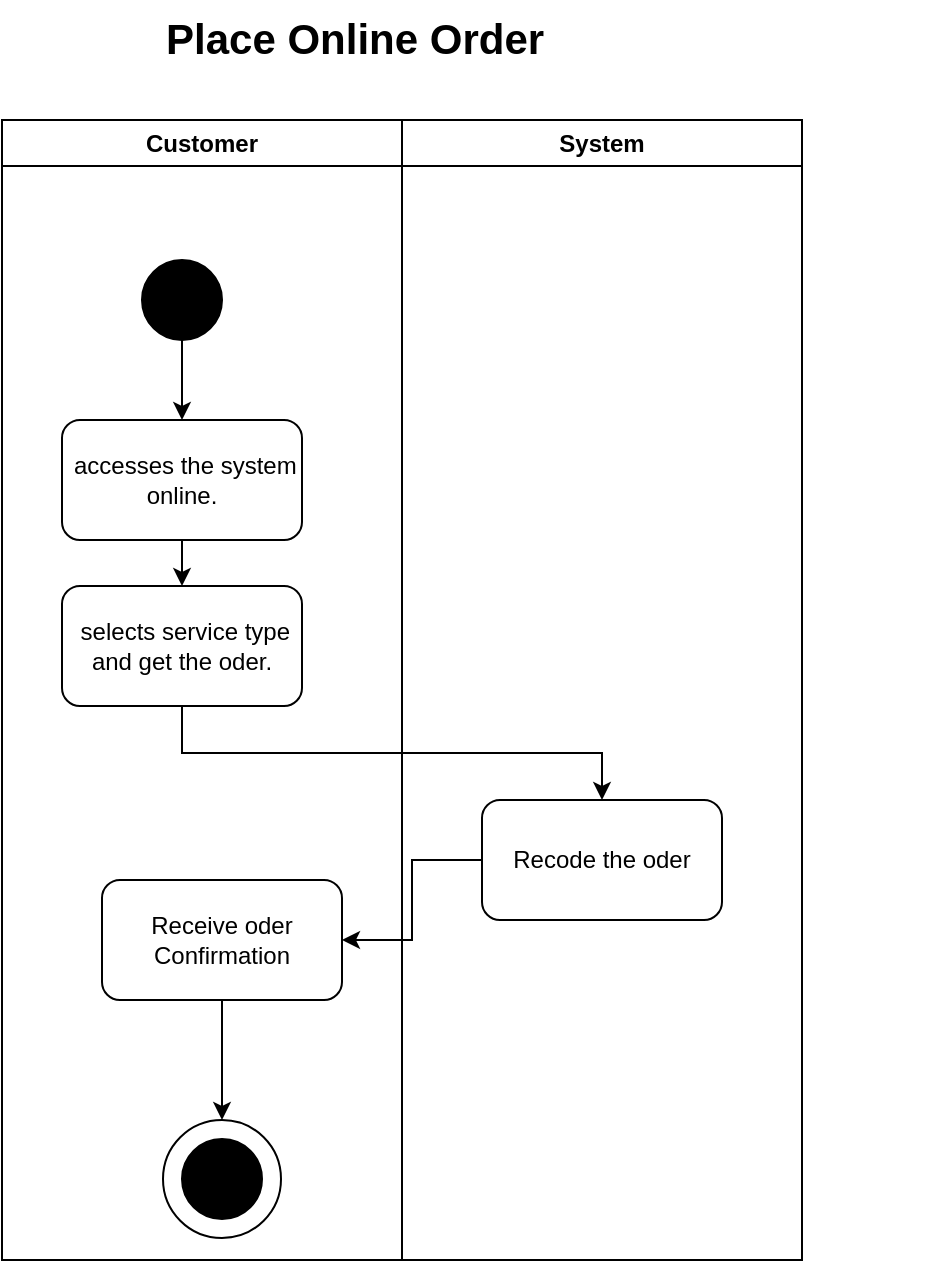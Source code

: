<mxfile version="24.7.17" pages="14">
  <diagram id="TEIEDCJJdCp3aJJda6KR" name="Page-2">
    <mxGraphModel dx="3200" dy="-1313" grid="1" gridSize="10" guides="1" tooltips="1" connect="1" arrows="1" fold="1" page="1" pageScale="1" pageWidth="850" pageHeight="1100" math="0" shadow="0">
      <root>
        <mxCell id="0" />
        <mxCell id="1" parent="0" />
        <mxCell id="QYs1RjsYSwQuN6gfvKcw-1" value="Customer" style="swimlane;whiteSpace=wrap;html=1;" parent="1" vertex="1">
          <mxGeometry x="-1530" y="2460" width="200" height="570" as="geometry" />
        </mxCell>
        <mxCell id="QYs1RjsYSwQuN6gfvKcw-2" value="" style="ellipse;whiteSpace=wrap;html=1;fillColor=#000000;" parent="QYs1RjsYSwQuN6gfvKcw-1" vertex="1">
          <mxGeometry x="70" y="70" width="40" height="40" as="geometry" />
        </mxCell>
        <mxCell id="QYs1RjsYSwQuN6gfvKcw-3" value="&amp;nbsp;accesses the system online." style="rounded=1;whiteSpace=wrap;html=1;" parent="QYs1RjsYSwQuN6gfvKcw-1" vertex="1">
          <mxGeometry x="30" y="150" width="120" height="60" as="geometry" />
        </mxCell>
        <mxCell id="QYs1RjsYSwQuN6gfvKcw-4" value="" style="endArrow=classic;html=1;rounded=0;exitX=0.5;exitY=1;exitDx=0;exitDy=0;entryX=0.5;entryY=0;entryDx=0;entryDy=0;" parent="QYs1RjsYSwQuN6gfvKcw-1" source="QYs1RjsYSwQuN6gfvKcw-2" target="QYs1RjsYSwQuN6gfvKcw-3" edge="1">
          <mxGeometry width="50" height="50" relative="1" as="geometry">
            <mxPoint x="540" y="250" as="sourcePoint" />
            <mxPoint x="590" y="200" as="targetPoint" />
          </mxGeometry>
        </mxCell>
        <mxCell id="QYs1RjsYSwQuN6gfvKcw-5" value="&amp;nbsp;selects service type and get the oder." style="rounded=1;whiteSpace=wrap;html=1;" parent="QYs1RjsYSwQuN6gfvKcw-1" vertex="1">
          <mxGeometry x="30" y="233" width="120" height="60" as="geometry" />
        </mxCell>
        <mxCell id="QYs1RjsYSwQuN6gfvKcw-6" style="edgeStyle=orthogonalEdgeStyle;rounded=0;orthogonalLoop=1;jettySize=auto;html=1;" parent="QYs1RjsYSwQuN6gfvKcw-1" source="QYs1RjsYSwQuN6gfvKcw-3" target="QYs1RjsYSwQuN6gfvKcw-5" edge="1">
          <mxGeometry relative="1" as="geometry" />
        </mxCell>
        <mxCell id="QYs1RjsYSwQuN6gfvKcw-7" style="edgeStyle=orthogonalEdgeStyle;rounded=0;orthogonalLoop=1;jettySize=auto;html=1;entryX=0.5;entryY=0;entryDx=0;entryDy=0;" parent="QYs1RjsYSwQuN6gfvKcw-1" source="QYs1RjsYSwQuN6gfvKcw-8" target="QYs1RjsYSwQuN6gfvKcw-9" edge="1">
          <mxGeometry relative="1" as="geometry" />
        </mxCell>
        <mxCell id="QYs1RjsYSwQuN6gfvKcw-8" value="Receive oder Confirmation" style="rounded=1;whiteSpace=wrap;html=1;" parent="QYs1RjsYSwQuN6gfvKcw-1" vertex="1">
          <mxGeometry x="50" y="380" width="120" height="60" as="geometry" />
        </mxCell>
        <mxCell id="QYs1RjsYSwQuN6gfvKcw-9" value="" style="ellipse;whiteSpace=wrap;html=1;aspect=fixed;" parent="QYs1RjsYSwQuN6gfvKcw-1" vertex="1">
          <mxGeometry x="80.5" y="500" width="59" height="59" as="geometry" />
        </mxCell>
        <mxCell id="QYs1RjsYSwQuN6gfvKcw-10" value="" style="ellipse;whiteSpace=wrap;html=1;fillColor=#000000;" parent="QYs1RjsYSwQuN6gfvKcw-1" vertex="1">
          <mxGeometry x="90" y="509.5" width="40" height="40" as="geometry" />
        </mxCell>
        <mxCell id="QYs1RjsYSwQuN6gfvKcw-11" value="System" style="swimlane;whiteSpace=wrap;html=1;" parent="1" vertex="1">
          <mxGeometry x="-1330" y="2460" width="200" height="570" as="geometry" />
        </mxCell>
        <mxCell id="QYs1RjsYSwQuN6gfvKcw-12" value="Recode the oder" style="rounded=1;whiteSpace=wrap;html=1;" parent="QYs1RjsYSwQuN6gfvKcw-11" vertex="1">
          <mxGeometry x="40" y="340" width="120" height="60" as="geometry" />
        </mxCell>
        <mxCell id="QYs1RjsYSwQuN6gfvKcw-13" value="&lt;b&gt;Place Online Order&lt;/b&gt;" style="text;whiteSpace=wrap;html=1;fontSize=21;" parent="1" vertex="1">
          <mxGeometry x="-1450" y="2400" width="390" height="40" as="geometry" />
        </mxCell>
        <mxCell id="QYs1RjsYSwQuN6gfvKcw-14" style="edgeStyle=orthogonalEdgeStyle;rounded=0;orthogonalLoop=1;jettySize=auto;html=1;exitX=0.5;exitY=1;exitDx=0;exitDy=0;" parent="1" source="QYs1RjsYSwQuN6gfvKcw-5" target="QYs1RjsYSwQuN6gfvKcw-12" edge="1">
          <mxGeometry relative="1" as="geometry">
            <mxPoint x="-1240" y="2753" as="targetPoint" />
          </mxGeometry>
        </mxCell>
        <mxCell id="QYs1RjsYSwQuN6gfvKcw-15" style="edgeStyle=orthogonalEdgeStyle;rounded=0;orthogonalLoop=1;jettySize=auto;html=1;" parent="1" source="QYs1RjsYSwQuN6gfvKcw-12" target="QYs1RjsYSwQuN6gfvKcw-8" edge="1">
          <mxGeometry relative="1" as="geometry" />
        </mxCell>
      </root>
    </mxGraphModel>
  </diagram>
  <diagram id="Be0tVGv7IUOeI3KSs84P" name="Page-3">
    <mxGraphModel dx="1050" dy="-1579" grid="1" gridSize="10" guides="1" tooltips="1" connect="1" arrows="1" fold="1" page="1" pageScale="1" pageWidth="850" pageHeight="1100" math="0" shadow="0">
      <root>
        <mxCell id="0" />
        <mxCell id="1" parent="0" />
        <mxCell id="AtyUYHn5m9TZZjfCt07E-1" value="System" style="swimlane;whiteSpace=wrap;html=1;startSize=23;" parent="1" vertex="1">
          <mxGeometry x="395" y="2590" width="360" height="850" as="geometry" />
        </mxCell>
        <mxCell id="AtyUYHn5m9TZZjfCt07E-2" style="edgeStyle=orthogonalEdgeStyle;rounded=0;orthogonalLoop=1;jettySize=auto;html=1;exitX=1;exitY=0.5;exitDx=0;exitDy=0;" parent="AtyUYHn5m9TZZjfCt07E-1" source="AtyUYHn5m9TZZjfCt07E-6" target="AtyUYHn5m9TZZjfCt07E-9" edge="1">
          <mxGeometry relative="1" as="geometry">
            <mxPoint x="260" y="430.0" as="targetPoint" />
          </mxGeometry>
        </mxCell>
        <mxCell id="AtyUYHn5m9TZZjfCt07E-3" value="YES" style="edgeLabel;html=1;align=center;verticalAlign=middle;resizable=0;points=[];" parent="AtyUYHn5m9TZZjfCt07E-2" vertex="1" connectable="0">
          <mxGeometry x="-0.597" y="-1" relative="1" as="geometry">
            <mxPoint as="offset" />
          </mxGeometry>
        </mxCell>
        <mxCell id="AtyUYHn5m9TZZjfCt07E-4" style="edgeStyle=orthogonalEdgeStyle;rounded=0;orthogonalLoop=1;jettySize=auto;html=1;entryX=0.5;entryY=0;entryDx=0;entryDy=0;" parent="AtyUYHn5m9TZZjfCt07E-1" source="AtyUYHn5m9TZZjfCt07E-6" target="AtyUYHn5m9TZZjfCt07E-7" edge="1">
          <mxGeometry relative="1" as="geometry" />
        </mxCell>
        <mxCell id="AtyUYHn5m9TZZjfCt07E-5" value="NO" style="edgeLabel;html=1;align=center;verticalAlign=middle;resizable=0;points=[];" parent="AtyUYHn5m9TZZjfCt07E-4" vertex="1" connectable="0">
          <mxGeometry x="-0.777" y="2" relative="1" as="geometry">
            <mxPoint as="offset" />
          </mxGeometry>
        </mxCell>
        <mxCell id="AtyUYHn5m9TZZjfCt07E-6" value="&amp;nbsp;Validates the entered data" style="rhombus;whiteSpace=wrap;html=1;" parent="AtyUYHn5m9TZZjfCt07E-1" vertex="1">
          <mxGeometry x="125" y="230" width="110" height="100" as="geometry" />
        </mxCell>
        <mxCell id="AtyUYHn5m9TZZjfCt07E-7" value="&lt;br&gt;&amp;nbsp;displays error messages for correction&lt;div&gt;&lt;br/&gt;&lt;/div&gt;" style="rounded=1;whiteSpace=wrap;html=1;" parent="AtyUYHn5m9TZZjfCt07E-1" vertex="1">
          <mxGeometry x="50" y="480" width="120" height="60" as="geometry" />
        </mxCell>
        <mxCell id="AtyUYHn5m9TZZjfCt07E-8" style="edgeStyle=orthogonalEdgeStyle;rounded=0;orthogonalLoop=1;jettySize=auto;html=1;" parent="AtyUYHn5m9TZZjfCt07E-1" source="AtyUYHn5m9TZZjfCt07E-9" target="AtyUYHn5m9TZZjfCt07E-11" edge="1">
          <mxGeometry relative="1" as="geometry" />
        </mxCell>
        <mxCell id="AtyUYHn5m9TZZjfCt07E-9" value="&lt;br&gt;&amp;nbsp;stores the customer information in the database&lt;div&gt;&lt;br/&gt;&lt;/div&gt;" style="rounded=1;whiteSpace=wrap;html=1;" parent="AtyUYHn5m9TZZjfCt07E-1" vertex="1">
          <mxGeometry x="200" y="480" width="130" height="60" as="geometry" />
        </mxCell>
        <mxCell id="AtyUYHn5m9TZZjfCt07E-10" style="edgeStyle=orthogonalEdgeStyle;rounded=0;orthogonalLoop=1;jettySize=auto;html=1;entryX=0.5;entryY=0;entryDx=0;entryDy=0;" parent="AtyUYHn5m9TZZjfCt07E-1" source="AtyUYHn5m9TZZjfCt07E-11" target="AtyUYHn5m9TZZjfCt07E-12" edge="1">
          <mxGeometry relative="1" as="geometry">
            <mxPoint x="250" y="740" as="targetPoint" />
          </mxGeometry>
        </mxCell>
        <mxCell id="AtyUYHn5m9TZZjfCt07E-11" value="&#xa;sends a confirmation notification&#xa;&#xa;" style="rounded=1;whiteSpace=wrap;html=1;" parent="AtyUYHn5m9TZZjfCt07E-1" vertex="1">
          <mxGeometry x="205" y="620" width="120" height="60" as="geometry" />
        </mxCell>
        <mxCell id="AtyUYHn5m9TZZjfCt07E-12" value="" style="ellipse;whiteSpace=wrap;html=1;aspect=fixed;" parent="AtyUYHn5m9TZZjfCt07E-1" vertex="1">
          <mxGeometry x="220" y="747.5" width="59" height="59" as="geometry" />
        </mxCell>
        <mxCell id="AtyUYHn5m9TZZjfCt07E-13" value="" style="ellipse;whiteSpace=wrap;html=1;fillColor=#000000;" parent="AtyUYHn5m9TZZjfCt07E-1" vertex="1">
          <mxGeometry x="229.5" y="757" width="40" height="40" as="geometry" />
        </mxCell>
        <mxCell id="AtyUYHn5m9TZZjfCt07E-14" value="Customer Registeration" style="text;whiteSpace=wrap;html=1;fontSize=21;" parent="1" vertex="1">
          <mxGeometry x="280" y="2520" width="390" height="40" as="geometry" />
        </mxCell>
        <mxCell id="AtyUYHn5m9TZZjfCt07E-15" value="Customer" style="swimlane;whiteSpace=wrap;html=1;startSize=23;" parent="1" vertex="1">
          <mxGeometry x="65" y="2590" width="330" height="850" as="geometry" />
        </mxCell>
        <mxCell id="AtyUYHn5m9TZZjfCt07E-16" style="edgeStyle=orthogonalEdgeStyle;rounded=0;orthogonalLoop=1;jettySize=auto;html=1;entryX=0.5;entryY=0;entryDx=0;entryDy=0;" parent="AtyUYHn5m9TZZjfCt07E-15" source="AtyUYHn5m9TZZjfCt07E-17" target="AtyUYHn5m9TZZjfCt07E-20" edge="1">
          <mxGeometry relative="1" as="geometry" />
        </mxCell>
        <mxCell id="AtyUYHn5m9TZZjfCt07E-17" value="&lt;br&gt;&amp;nbsp;accesses the website&lt;div&gt;&lt;br/&gt;&lt;/div&gt;" style="rounded=1;whiteSpace=wrap;html=1;" parent="AtyUYHn5m9TZZjfCt07E-15" vertex="1">
          <mxGeometry x="130" y="123" width="120" height="60" as="geometry" />
        </mxCell>
        <mxCell id="AtyUYHn5m9TZZjfCt07E-18" value="" style="ellipse;whiteSpace=wrap;html=1;fillColor=#000000;" parent="AtyUYHn5m9TZZjfCt07E-15" vertex="1">
          <mxGeometry x="160" y="40" width="40" height="40" as="geometry" />
        </mxCell>
        <mxCell id="AtyUYHn5m9TZZjfCt07E-19" value="" style="endArrow=classic;html=1;rounded=0;exitX=0.5;exitY=0.75;exitDx=0;exitDy=0;entryX=0.403;entryY=0.017;entryDx=0;entryDy=0;entryPerimeter=0;exitPerimeter=0;" parent="AtyUYHn5m9TZZjfCt07E-15" source="AtyUYHn5m9TZZjfCt07E-18" target="AtyUYHn5m9TZZjfCt07E-17" edge="1">
          <mxGeometry width="50" height="50" relative="1" as="geometry">
            <mxPoint x="240.0" y="70" as="sourcePoint" />
            <mxPoint x="740" y="190" as="targetPoint" />
          </mxGeometry>
        </mxCell>
        <mxCell id="AtyUYHn5m9TZZjfCt07E-20" value="&amp;nbsp;go to the Registation page" style="rounded=1;whiteSpace=wrap;html=1;" parent="AtyUYHn5m9TZZjfCt07E-15" vertex="1">
          <mxGeometry x="130" y="230" width="120" height="60" as="geometry" />
        </mxCell>
        <mxCell id="AtyUYHn5m9TZZjfCt07E-21" value="&lt;br&gt;&amp;nbsp;fills in the registration form&lt;div&gt;&lt;br/&gt;&lt;/div&gt;" style="rounded=1;whiteSpace=wrap;html=1;" parent="AtyUYHn5m9TZZjfCt07E-15" vertex="1">
          <mxGeometry x="130" y="370" width="120" height="60" as="geometry" />
        </mxCell>
        <mxCell id="AtyUYHn5m9TZZjfCt07E-22" style="edgeStyle=orthogonalEdgeStyle;rounded=0;orthogonalLoop=1;jettySize=auto;html=1;entryX=0.5;entryY=0;entryDx=0;entryDy=0;" parent="AtyUYHn5m9TZZjfCt07E-15" source="AtyUYHn5m9TZZjfCt07E-20" target="AtyUYHn5m9TZZjfCt07E-21" edge="1">
          <mxGeometry relative="1" as="geometry" />
        </mxCell>
        <mxCell id="AtyUYHn5m9TZZjfCt07E-23" style="edgeStyle=orthogonalEdgeStyle;rounded=0;orthogonalLoop=1;jettySize=auto;html=1;entryX=0;entryY=0.5;entryDx=0;entryDy=0;exitX=1;exitY=0.25;exitDx=0;exitDy=0;" parent="1" source="AtyUYHn5m9TZZjfCt07E-21" target="AtyUYHn5m9TZZjfCt07E-6" edge="1">
          <mxGeometry relative="1" as="geometry">
            <mxPoint x="225.0" y="3030.0" as="sourcePoint" />
          </mxGeometry>
        </mxCell>
        <mxCell id="AtyUYHn5m9TZZjfCt07E-24" style="edgeStyle=orthogonalEdgeStyle;rounded=0;orthogonalLoop=1;jettySize=auto;html=1;entryX=1;entryY=0.5;entryDx=0;entryDy=0;" parent="1" source="AtyUYHn5m9TZZjfCt07E-7" target="AtyUYHn5m9TZZjfCt07E-21" edge="1">
          <mxGeometry relative="1" as="geometry" />
        </mxCell>
      </root>
    </mxGraphModel>
  </diagram>
  <diagram id="OygrQE-SwmnfgQ0SuTJS" name="Page-4">
    <mxGraphModel dx="1615" dy="-1245" grid="1" gridSize="10" guides="1" tooltips="1" connect="1" arrows="1" fold="1" page="1" pageScale="1" pageWidth="850" pageHeight="1100" math="0" shadow="0">
      <root>
        <mxCell id="0" />
        <mxCell id="1" parent="0" />
        <mxCell id="jespESsiVdDZz-xaIy59-1" value="Owner" style="swimlane;whiteSpace=wrap;html=1;" parent="1" vertex="1">
          <mxGeometry x="480" y="2400" width="200" height="790" as="geometry" />
        </mxCell>
        <mxCell id="jespESsiVdDZz-xaIy59-2" value="" style="ellipse;whiteSpace=wrap;html=1;fillColor=#000000;" parent="jespESsiVdDZz-xaIy59-1" vertex="1">
          <mxGeometry x="70" y="70" width="40" height="40" as="geometry" />
        </mxCell>
        <mxCell id="jespESsiVdDZz-xaIy59-3" value="&lt;br&gt;&amp;nbsp;logs into the system through the website&lt;div&gt;&lt;br/&gt;&lt;/div&gt;" style="rounded=1;whiteSpace=wrap;html=1;" parent="jespESsiVdDZz-xaIy59-1" vertex="1">
          <mxGeometry x="30" y="150" width="120" height="60" as="geometry" />
        </mxCell>
        <mxCell id="jespESsiVdDZz-xaIy59-4" value="" style="endArrow=classic;html=1;rounded=0;exitX=0.5;exitY=1;exitDx=0;exitDy=0;entryX=0.5;entryY=0;entryDx=0;entryDy=0;" parent="jespESsiVdDZz-xaIy59-1" source="jespESsiVdDZz-xaIy59-2" target="jespESsiVdDZz-xaIy59-3" edge="1">
          <mxGeometry width="50" height="50" relative="1" as="geometry">
            <mxPoint x="540" y="250" as="sourcePoint" />
            <mxPoint x="590" y="200" as="targetPoint" />
          </mxGeometry>
        </mxCell>
        <mxCell id="jespESsiVdDZz-xaIy59-5" value="&lt;br&gt;&amp;nbsp;navigates to the &lt;strong&gt;Orders&lt;/strong&gt; section to review all &quot;Pending Confirmation&quot; orders.&lt;div&gt;&lt;br/&gt;&lt;/div&gt;" style="rounded=1;whiteSpace=wrap;html=1;" parent="jespESsiVdDZz-xaIy59-1" vertex="1">
          <mxGeometry x="20" y="260" width="140" height="87" as="geometry" />
        </mxCell>
        <mxCell id="jespESsiVdDZz-xaIy59-6" value="System" style="swimlane;whiteSpace=wrap;html=1;" parent="1" vertex="1">
          <mxGeometry x="100" y="2400" width="380" height="790" as="geometry" />
        </mxCell>
        <mxCell id="PZGGdPukU-2v4l3zFPv--5" style="edgeStyle=orthogonalEdgeStyle;rounded=0;orthogonalLoop=1;jettySize=auto;html=1;" parent="jespESsiVdDZz-xaIy59-6" source="jespESsiVdDZz-xaIy59-8" edge="1">
          <mxGeometry relative="1" as="geometry">
            <mxPoint x="230" y="690" as="targetPoint" />
          </mxGeometry>
        </mxCell>
        <mxCell id="jespESsiVdDZz-xaIy59-8" value="Confirmation sent to customer." style="rounded=1;whiteSpace=wrap;html=1;" parent="jespESsiVdDZz-xaIy59-6" vertex="1">
          <mxGeometry x="194" y="590" width="120" height="60" as="geometry" />
        </mxCell>
        <mxCell id="jespESsiVdDZz-xaIy59-9" style="edgeStyle=orthogonalEdgeStyle;rounded=0;orthogonalLoop=1;jettySize=auto;html=1;entryX=0.5;entryY=0;entryDx=0;entryDy=0;" parent="jespESsiVdDZz-xaIy59-6" source="jespESsiVdDZz-xaIy59-10" target="jespESsiVdDZz-xaIy59-16" edge="1">
          <mxGeometry relative="1" as="geometry" />
        </mxCell>
        <mxCell id="jespESsiVdDZz-xaIy59-10" value="make a error massage" style="rounded=1;whiteSpace=wrap;html=1;" parent="jespESsiVdDZz-xaIy59-6" vertex="1">
          <mxGeometry x="20.0" y="480" width="120" height="60" as="geometry" />
        </mxCell>
        <mxCell id="jespESsiVdDZz-xaIy59-11" value="" style="ellipse;whiteSpace=wrap;html=1;aspect=fixed;" parent="jespESsiVdDZz-xaIy59-6" vertex="1">
          <mxGeometry x="135" y="720" width="59" height="59" as="geometry" />
        </mxCell>
        <mxCell id="jespESsiVdDZz-xaIy59-12" value="" style="ellipse;whiteSpace=wrap;html=1;fillColor=#000000;" parent="jespESsiVdDZz-xaIy59-6" vertex="1">
          <mxGeometry x="144.5" y="729.5" width="40" height="40" as="geometry" />
        </mxCell>
        <mxCell id="jespESsiVdDZz-xaIy59-13" value="&lt;div&gt;Load the page&lt;/div&gt;" style="rounded=1;whiteSpace=wrap;html=1;" parent="jespESsiVdDZz-xaIy59-6" vertex="1">
          <mxGeometry x="100" y="160" width="120" height="60" as="geometry" />
        </mxCell>
        <mxCell id="jespESsiVdDZz-xaIy59-14" value="updates the order" style="rounded=1;whiteSpace=wrap;html=1;" parent="jespESsiVdDZz-xaIy59-6" vertex="1">
          <mxGeometry x="210" y="490" width="120" height="60" as="geometry" />
        </mxCell>
        <mxCell id="jespESsiVdDZz-xaIy59-15" style="edgeStyle=orthogonalEdgeStyle;rounded=0;orthogonalLoop=1;jettySize=auto;html=1;exitX=0.5;exitY=1;exitDx=0;exitDy=0;entryX=0.5;entryY=0;entryDx=0;entryDy=0;" parent="jespESsiVdDZz-xaIy59-6" source="jespESsiVdDZz-xaIy59-14" target="jespESsiVdDZz-xaIy59-8" edge="1">
          <mxGeometry relative="1" as="geometry" />
        </mxCell>
        <mxCell id="jespESsiVdDZz-xaIy59-16" value="A confirmation of invalidity is sent to the customer." style="rounded=1;whiteSpace=wrap;html=1;" parent="jespESsiVdDZz-xaIy59-6" vertex="1">
          <mxGeometry x="20" y="580" width="120" height="60" as="geometry" />
        </mxCell>
        <mxCell id="jespESsiVdDZz-xaIy59-17" style="edgeStyle=orthogonalEdgeStyle;rounded=0;orthogonalLoop=1;jettySize=auto;html=1;" parent="jespESsiVdDZz-xaIy59-6" source="jespESsiVdDZz-xaIy59-16" edge="1">
          <mxGeometry relative="1" as="geometry">
            <mxPoint x="120" y="690" as="targetPoint" />
          </mxGeometry>
        </mxCell>
        <mxCell id="PZGGdPukU-2v4l3zFPv--2" value="" style="html=1;points=[[0,0,0,0,5],[0,1,0,0,-5],[1,0,0,0,5],[1,1,0,0,-5]];perimeter=orthogonalPerimeter;outlineConnect=0;targetShapes=umlLifeline;portConstraint=eastwest;newEdgeStyle={&quot;curved&quot;:0,&quot;rounded&quot;:0};fillColor=#330000;rotation=90;" parent="jespESsiVdDZz-xaIy59-6" vertex="1">
          <mxGeometry x="174.5" y="619.5" width="10" height="150" as="geometry" />
        </mxCell>
        <mxCell id="PZGGdPukU-2v4l3zFPv--6" value="" style="endArrow=classic;html=1;rounded=0;entryX=0.5;entryY=0;entryDx=0;entryDy=0;" parent="jespESsiVdDZz-xaIy59-6" source="PZGGdPukU-2v4l3zFPv--2" target="jespESsiVdDZz-xaIy59-11" edge="1">
          <mxGeometry width="50" height="50" relative="1" as="geometry">
            <mxPoint x="60" y="780" as="sourcePoint" />
            <mxPoint x="110" y="730" as="targetPoint" />
          </mxGeometry>
        </mxCell>
        <mxCell id="jespESsiVdDZz-xaIy59-18" style="edgeStyle=orthogonalEdgeStyle;rounded=0;orthogonalLoop=1;jettySize=auto;html=1;exitX=0.5;exitY=1;exitDx=0;exitDy=0;" parent="1" source="jespESsiVdDZz-xaIy59-5" target="jespESsiVdDZz-xaIy59-24" edge="1">
          <mxGeometry relative="1" as="geometry">
            <mxPoint x="260" y="2683" as="targetPoint" />
          </mxGeometry>
        </mxCell>
        <mxCell id="jespESsiVdDZz-xaIy59-19" value="&lt;b&gt;Check appointment and confirm the order&lt;/b&gt;" style="text;whiteSpace=wrap;html=1;fontSize=21;" parent="1" vertex="1">
          <mxGeometry x="199" y="2340" width="430" height="40" as="geometry" />
        </mxCell>
        <mxCell id="jespESsiVdDZz-xaIy59-20" style="edgeStyle=orthogonalEdgeStyle;rounded=0;orthogonalLoop=1;jettySize=auto;html=1;exitX=0.5;exitY=1;exitDx=0;exitDy=0;" parent="1" source="jespESsiVdDZz-xaIy59-24" target="jespESsiVdDZz-xaIy59-14" edge="1">
          <mxGeometry relative="1" as="geometry">
            <Array as="points" />
          </mxGeometry>
        </mxCell>
        <mxCell id="jespESsiVdDZz-xaIy59-21" value="Yes" style="edgeLabel;html=1;align=center;verticalAlign=middle;resizable=0;points=[];" parent="jespESsiVdDZz-xaIy59-20" vertex="1" connectable="0">
          <mxGeometry x="-0.474" y="1" relative="1" as="geometry">
            <mxPoint as="offset" />
          </mxGeometry>
        </mxCell>
        <mxCell id="jespESsiVdDZz-xaIy59-22" style="edgeStyle=orthogonalEdgeStyle;rounded=0;orthogonalLoop=1;jettySize=auto;html=1;entryX=1;entryY=0.5;entryDx=0;entryDy=0;" parent="1" source="jespESsiVdDZz-xaIy59-3" target="jespESsiVdDZz-xaIy59-13" edge="1">
          <mxGeometry relative="1" as="geometry" />
        </mxCell>
        <mxCell id="jespESsiVdDZz-xaIy59-23" style="edgeStyle=orthogonalEdgeStyle;rounded=0;orthogonalLoop=1;jettySize=auto;html=1;entryX=0;entryY=0.5;entryDx=0;entryDy=0;exitX=0.5;exitY=1;exitDx=0;exitDy=0;" parent="1" source="jespESsiVdDZz-xaIy59-13" target="jespESsiVdDZz-xaIy59-5" edge="1">
          <mxGeometry relative="1" as="geometry">
            <Array as="points">
              <mxPoint x="260" y="2704" />
            </Array>
          </mxGeometry>
        </mxCell>
        <mxCell id="jespESsiVdDZz-xaIy59-24" value="can update the oders" style="rhombus;whiteSpace=wrap;html=1;" parent="1" vertex="1">
          <mxGeometry x="525" y="2800" width="90" height="80" as="geometry" />
        </mxCell>
        <mxCell id="jespESsiVdDZz-xaIy59-25" style="edgeStyle=orthogonalEdgeStyle;rounded=0;orthogonalLoop=1;jettySize=auto;html=1;entryX=0.408;entryY=-0.062;entryDx=0;entryDy=0;entryPerimeter=0;" parent="1" source="jespESsiVdDZz-xaIy59-24" target="jespESsiVdDZz-xaIy59-10" edge="1">
          <mxGeometry relative="1" as="geometry">
            <Array as="points">
              <mxPoint x="169" y="2840" />
            </Array>
          </mxGeometry>
        </mxCell>
        <mxCell id="jespESsiVdDZz-xaIy59-26" value="No" style="edgeLabel;html=1;align=center;verticalAlign=middle;resizable=0;points=[];" parent="jespESsiVdDZz-xaIy59-25" vertex="1" connectable="0">
          <mxGeometry x="0.127" y="-2" relative="1" as="geometry">
            <mxPoint x="1" y="-2" as="offset" />
          </mxGeometry>
        </mxCell>
      </root>
    </mxGraphModel>
  </diagram>
  <diagram id="dhYcmhpDWR2uVR9PTmkP" name="Page-5">
    <mxGraphModel dx="900" dy="-4465" grid="1" gridSize="10" guides="1" tooltips="1" connect="1" arrows="1" fold="1" page="1" pageScale="1" pageWidth="850" pageHeight="1100" math="0" shadow="0">
      <root>
        <mxCell id="0" />
        <mxCell id="1" parent="0" />
        <mxCell id="8sE4PorDi1zzmBT1ZSQL-1" value="Customer" style="swimlane;whiteSpace=wrap;html=1;" parent="1" vertex="1">
          <mxGeometry x="910" y="5550" width="219.5" height="1040" as="geometry" />
        </mxCell>
        <mxCell id="8sE4PorDi1zzmBT1ZSQL-2" value="" style="ellipse;whiteSpace=wrap;html=1;fillColor=#000000;" parent="8sE4PorDi1zzmBT1ZSQL-1" vertex="1">
          <mxGeometry x="100" y="40" width="40" height="40" as="geometry" />
        </mxCell>
        <mxCell id="8sE4PorDi1zzmBT1ZSQL-3" value="&#xa;Walks into the Shop&#xa;&#xa;" style="rounded=1;whiteSpace=wrap;html=1;" parent="8sE4PorDi1zzmBT1ZSQL-1" vertex="1">
          <mxGeometry x="60" y="100" width="120" height="60" as="geometry" />
        </mxCell>
        <mxCell id="8sE4PorDi1zzmBT1ZSQL-4" value="" style="endArrow=classic;html=1;rounded=0;exitX=0.5;exitY=1;exitDx=0;exitDy=0;entryX=0.5;entryY=0;entryDx=0;entryDy=0;" parent="8sE4PorDi1zzmBT1ZSQL-1" source="8sE4PorDi1zzmBT1ZSQL-2" target="8sE4PorDi1zzmBT1ZSQL-3" edge="1">
          <mxGeometry width="50" height="50" relative="1" as="geometry">
            <mxPoint x="540" y="250" as="sourcePoint" />
            <mxPoint x="590" y="200" as="targetPoint" />
          </mxGeometry>
        </mxCell>
        <mxCell id="MBGxOJ96S72F0UdoFYUG-11" value="agree the service" style="rounded=1;whiteSpace=wrap;html=1;" parent="8sE4PorDi1zzmBT1ZSQL-1" vertex="1">
          <mxGeometry x="60" y="240" width="120" height="60" as="geometry" />
        </mxCell>
        <mxCell id="8sE4PorDi1zzmBT1ZSQL-7" value="Owner" style="swimlane;whiteSpace=wrap;html=1;startSize=23;" parent="1" vertex="1">
          <mxGeometry x="1129.5" y="5550" width="310" height="1040" as="geometry" />
        </mxCell>
        <mxCell id="8sE4PorDi1zzmBT1ZSQL-18" value="&#xa;Is the Customer Registered?&#xa;&#xa;" style="rhombus;whiteSpace=wrap;html=1;" parent="8sE4PorDi1zzmBT1ZSQL-7" vertex="1">
          <mxGeometry x="85" y="520" width="80" height="80" as="geometry" />
        </mxCell>
        <mxCell id="y6tGTqytVB7SHUU7YMJ--1" style="edgeStyle=orthogonalEdgeStyle;rounded=0;orthogonalLoop=1;jettySize=auto;html=1;entryX=0;entryY=0.5;entryDx=0;entryDy=0;" parent="8sE4PorDi1zzmBT1ZSQL-7" source="8sE4PorDi1zzmBT1ZSQL-25" target="8sE4PorDi1zzmBT1ZSQL-22" edge="1">
          <mxGeometry relative="1" as="geometry" />
        </mxCell>
        <mxCell id="8sE4PorDi1zzmBT1ZSQL-25" value="Register the customer in the system" style="rounded=1;whiteSpace=wrap;html=1;" parent="8sE4PorDi1zzmBT1ZSQL-7" vertex="1">
          <mxGeometry x="10" y="710" width="110" height="60" as="geometry" />
        </mxCell>
        <mxCell id="8sE4PorDi1zzmBT1ZSQL-26" style="edgeStyle=orthogonalEdgeStyle;rounded=0;orthogonalLoop=1;jettySize=auto;html=1;exitX=0;exitY=0.5;exitDx=0;exitDy=0;entryX=0.5;entryY=0;entryDx=0;entryDy=0;" parent="8sE4PorDi1zzmBT1ZSQL-7" source="8sE4PorDi1zzmBT1ZSQL-18" target="8sE4PorDi1zzmBT1ZSQL-25" edge="1">
          <mxGeometry relative="1" as="geometry" />
        </mxCell>
        <mxCell id="8sE4PorDi1zzmBT1ZSQL-27" value="No" style="edgeLabel;html=1;align=center;verticalAlign=middle;resizable=0;points=[];" parent="8sE4PorDi1zzmBT1ZSQL-26" vertex="1" connectable="0">
          <mxGeometry x="-0.843" relative="1" as="geometry">
            <mxPoint as="offset" />
          </mxGeometry>
        </mxCell>
        <mxCell id="8sE4PorDi1zzmBT1ZSQL-23" style="edgeStyle=orthogonalEdgeStyle;rounded=0;orthogonalLoop=1;jettySize=auto;html=1;exitX=0.5;exitY=1;exitDx=0;exitDy=0;entryX=0.5;entryY=0;entryDx=0;entryDy=0;" parent="8sE4PorDi1zzmBT1ZSQL-7" source="8sE4PorDi1zzmBT1ZSQL-18" target="8sE4PorDi1zzmBT1ZSQL-22" edge="1">
          <mxGeometry relative="1" as="geometry" />
        </mxCell>
        <mxCell id="8sE4PorDi1zzmBT1ZSQL-24" value="yes" style="edgeLabel;html=1;align=center;verticalAlign=middle;resizable=0;points=[];" parent="8sE4PorDi1zzmBT1ZSQL-23" vertex="1" connectable="0">
          <mxGeometry x="-0.85" y="-2" relative="1" as="geometry">
            <mxPoint x="44" y="17" as="offset" />
          </mxGeometry>
        </mxCell>
        <mxCell id="MBGxOJ96S72F0UdoFYUG-6" value="Provide an estimate to the customer for the service." style="rounded=1;whiteSpace=wrap;html=1;" parent="8sE4PorDi1zzmBT1ZSQL-7" vertex="1">
          <mxGeometry x="107.44" y="240" width="120" height="60" as="geometry" />
        </mxCell>
        <mxCell id="8sE4PorDi1zzmBT1ZSQL-29" style="edgeStyle=orthogonalEdgeStyle;rounded=0;orthogonalLoop=1;jettySize=auto;html=1;entryX=0.5;entryY=0;entryDx=0;entryDy=0;" parent="8sE4PorDi1zzmBT1ZSQL-7" source="8sE4PorDi1zzmBT1ZSQL-22" target="8sE4PorDi1zzmBT1ZSQL-28" edge="1">
          <mxGeometry relative="1" as="geometry" />
        </mxCell>
        <mxCell id="8sE4PorDi1zzmBT1ZSQL-22" value="Proceed to inspect the tyre." style="rounded=1;whiteSpace=wrap;html=1;" parent="8sE4PorDi1zzmBT1ZSQL-7" vertex="1">
          <mxGeometry x="177.94" y="660" width="112.06" height="40" as="geometry" />
        </mxCell>
        <mxCell id="MBGxOJ96S72F0UdoFYUG-8" style="edgeStyle=orthogonalEdgeStyle;rounded=0;orthogonalLoop=1;jettySize=auto;html=1;" parent="8sE4PorDi1zzmBT1ZSQL-7" source="8sE4PorDi1zzmBT1ZSQL-28" edge="1">
          <mxGeometry relative="1" as="geometry">
            <mxPoint x="157.47" y="900" as="targetPoint" />
            <Array as="points">
              <mxPoint x="161" y="800" />
              <mxPoint x="161" y="865" />
              <mxPoint x="158" y="865" />
            </Array>
          </mxGeometry>
        </mxCell>
        <mxCell id="8sE4PorDi1zzmBT1ZSQL-28" value="Suggests Services or Repair Options" style="rounded=1;whiteSpace=wrap;html=1;" parent="8sE4PorDi1zzmBT1ZSQL-7" vertex="1">
          <mxGeometry x="173.97" y="770" width="120" height="60" as="geometry" />
        </mxCell>
        <mxCell id="MBGxOJ96S72F0UdoFYUG-1" value="" style="html=1;points=[[0,0,0,0,5],[0,1,0,0,-5],[1,0,0,0,5],[1,1,0,0,-5]];perimeter=orthogonalPerimeter;outlineConnect=0;targetShapes=umlLifeline;portConstraint=eastwest;newEdgeStyle={&quot;curved&quot;:0,&quot;rounded&quot;:0};fillColor=#330000;rotation=90;" parent="8sE4PorDi1zzmBT1ZSQL-7" vertex="1">
          <mxGeometry x="202.44" y="750" width="10" height="310" as="geometry" />
        </mxCell>
        <mxCell id="8sE4PorDi1zzmBT1ZSQL-5" value="" style="ellipse;whiteSpace=wrap;html=1;aspect=fixed;" parent="8sE4PorDi1zzmBT1ZSQL-7" vertex="1">
          <mxGeometry x="177.94" y="960" width="59" height="59" as="geometry" />
        </mxCell>
        <mxCell id="8sE4PorDi1zzmBT1ZSQL-6" value="" style="ellipse;whiteSpace=wrap;html=1;fillColor=#000000;" parent="8sE4PorDi1zzmBT1ZSQL-7" vertex="1">
          <mxGeometry x="187.44" y="969.5" width="40" height="40" as="geometry" />
        </mxCell>
        <mxCell id="MBGxOJ96S72F0UdoFYUG-2" value="" style="endArrow=classic;html=1;rounded=0;entryX=0.5;entryY=0;entryDx=0;entryDy=0;" parent="8sE4PorDi1zzmBT1ZSQL-7" source="MBGxOJ96S72F0UdoFYUG-1" target="8sE4PorDi1zzmBT1ZSQL-5" edge="1">
          <mxGeometry width="50" height="50" relative="1" as="geometry">
            <mxPoint x="106.94" y="940" as="sourcePoint" />
            <mxPoint x="156.94" y="890" as="targetPoint" />
          </mxGeometry>
        </mxCell>
        <mxCell id="MBGxOJ96S72F0UdoFYUG-18" style="edgeStyle=orthogonalEdgeStyle;rounded=0;orthogonalLoop=1;jettySize=auto;html=1;" parent="8sE4PorDi1zzmBT1ZSQL-7" source="MBGxOJ96S72F0UdoFYUG-14" edge="1">
          <mxGeometry relative="1" as="geometry">
            <mxPoint x="350" y="900" as="targetPoint" />
          </mxGeometry>
        </mxCell>
        <mxCell id="MBGxOJ96S72F0UdoFYUG-14" value="Inform the customer that the tyre cannot be repaired" style="rounded=1;whiteSpace=wrap;html=1;" parent="8sE4PorDi1zzmBT1ZSQL-7" vertex="1">
          <mxGeometry x="85" y="360" width="120" height="60" as="geometry" />
        </mxCell>
        <mxCell id="8sE4PorDi1zzmBT1ZSQL-14" value="Worker" style="swimlane;whiteSpace=wrap;html=1;startSize=23;" parent="1" vertex="1">
          <mxGeometry x="1439.5" y="5550" width="210.5" height="1040" as="geometry" />
        </mxCell>
        <mxCell id="MBGxOJ96S72F0UdoFYUG-5" style="edgeStyle=orthogonalEdgeStyle;rounded=0;orthogonalLoop=1;jettySize=auto;html=1;entryX=0.5;entryY=0;entryDx=0;entryDy=0;" parent="8sE4PorDi1zzmBT1ZSQL-14" source="8sE4PorDi1zzmBT1ZSQL-15" target="MBGxOJ96S72F0UdoFYUG-4" edge="1">
          <mxGeometry relative="1" as="geometry" />
        </mxCell>
        <mxCell id="8sE4PorDi1zzmBT1ZSQL-15" value="Performs Initial Tyre Inspection" style="rounded=1;whiteSpace=wrap;html=1;" parent="8sE4PorDi1zzmBT1ZSQL-14" vertex="1">
          <mxGeometry x="30" y="95" width="130" height="70" as="geometry" />
        </mxCell>
        <mxCell id="MBGxOJ96S72F0UdoFYUG-4" value="Can the Tyre Be Repaired?" style="rhombus;whiteSpace=wrap;html=1;" parent="8sE4PorDi1zzmBT1ZSQL-14" vertex="1">
          <mxGeometry x="45" y="220" width="100" height="100" as="geometry" />
        </mxCell>
        <mxCell id="MBGxOJ96S72F0UdoFYUG-3" style="edgeStyle=orthogonalEdgeStyle;rounded=0;orthogonalLoop=1;jettySize=auto;html=1;exitX=1;exitY=0.5;exitDx=0;exitDy=0;entryX=0;entryY=0.5;entryDx=0;entryDy=0;" parent="1" source="8sE4PorDi1zzmBT1ZSQL-3" target="8sE4PorDi1zzmBT1ZSQL-15" edge="1">
          <mxGeometry relative="1" as="geometry" />
        </mxCell>
        <mxCell id="MBGxOJ96S72F0UdoFYUG-9" style="edgeStyle=orthogonalEdgeStyle;rounded=0;orthogonalLoop=1;jettySize=auto;html=1;entryX=1;entryY=0.5;entryDx=0;entryDy=0;" parent="1" source="MBGxOJ96S72F0UdoFYUG-4" target="MBGxOJ96S72F0UdoFYUG-6" edge="1">
          <mxGeometry relative="1" as="geometry" />
        </mxCell>
        <mxCell id="MBGxOJ96S72F0UdoFYUG-10" value="yes" style="edgeLabel;html=1;align=center;verticalAlign=middle;resizable=0;points=[];" parent="MBGxOJ96S72F0UdoFYUG-9" vertex="1" connectable="0">
          <mxGeometry x="-0.65" relative="1" as="geometry">
            <mxPoint as="offset" />
          </mxGeometry>
        </mxCell>
        <mxCell id="MBGxOJ96S72F0UdoFYUG-12" style="edgeStyle=orthogonalEdgeStyle;rounded=0;orthogonalLoop=1;jettySize=auto;html=1;entryX=1;entryY=0.5;entryDx=0;entryDy=0;" parent="1" source="MBGxOJ96S72F0UdoFYUG-6" target="MBGxOJ96S72F0UdoFYUG-11" edge="1">
          <mxGeometry relative="1" as="geometry" />
        </mxCell>
        <mxCell id="MBGxOJ96S72F0UdoFYUG-13" style="edgeStyle=orthogonalEdgeStyle;rounded=0;orthogonalLoop=1;jettySize=auto;html=1;exitX=0.5;exitY=1;exitDx=0;exitDy=0;entryX=0.5;entryY=0;entryDx=0;entryDy=0;" parent="1" source="MBGxOJ96S72F0UdoFYUG-11" target="8sE4PorDi1zzmBT1ZSQL-18" edge="1">
          <mxGeometry relative="1" as="geometry">
            <Array as="points">
              <mxPoint x="1030" y="6020" />
              <mxPoint x="1255" y="6020" />
            </Array>
          </mxGeometry>
        </mxCell>
        <mxCell id="MBGxOJ96S72F0UdoFYUG-15" style="edgeStyle=orthogonalEdgeStyle;rounded=0;orthogonalLoop=1;jettySize=auto;html=1;entryX=0.5;entryY=0;entryDx=0;entryDy=0;exitX=0.5;exitY=1;exitDx=0;exitDy=0;" parent="1" source="MBGxOJ96S72F0UdoFYUG-4" target="MBGxOJ96S72F0UdoFYUG-14" edge="1">
          <mxGeometry relative="1" as="geometry" />
        </mxCell>
        <mxCell id="MBGxOJ96S72F0UdoFYUG-16" value="no" style="edgeLabel;html=1;align=center;verticalAlign=middle;resizable=0;points=[];" parent="MBGxOJ96S72F0UdoFYUG-15" vertex="1" connectable="0">
          <mxGeometry x="-0.667" relative="1" as="geometry">
            <mxPoint as="offset" />
          </mxGeometry>
        </mxCell>
        <mxCell id="8sE4PorDi1zzmBT1ZSQL-17" value="&lt;span style=&quot;font-size: 19px; text-align: center; background-color: rgb(255, 255, 255);&quot;&gt;Owner in person inspects customer tyre&lt;/span&gt;" style="text;whiteSpace=wrap;html=1;fontSize=21;" parent="1" vertex="1">
          <mxGeometry x="1100" y="5500" width="390" height="40" as="geometry" />
        </mxCell>
      </root>
    </mxGraphModel>
  </diagram>
  <diagram id="j-4fat6XQnbbDHc4GBDa" name="Page-6">
    <mxGraphModel dx="1290" dy="-4879" grid="1" gridSize="10" guides="1" tooltips="1" connect="1" arrows="1" fold="1" page="1" pageScale="1" pageWidth="850" pageHeight="1100" math="0" shadow="0">
      <root>
        <mxCell id="0" />
        <mxCell id="1" parent="0" />
        <mxCell id="YRkoDUHuZ9Y8JmgBQpcv-1" value="Customer" style="swimlane;whiteSpace=wrap;html=1;" parent="1" vertex="1">
          <mxGeometry x="110" y="5720" width="200" height="750" as="geometry" />
        </mxCell>
        <mxCell id="YRkoDUHuZ9Y8JmgBQpcv-2" value="" style="ellipse;whiteSpace=wrap;html=1;fillColor=#000000;" parent="YRkoDUHuZ9Y8JmgBQpcv-1" vertex="1">
          <mxGeometry x="70.5" y="40" width="40" height="40" as="geometry" />
        </mxCell>
        <mxCell id="YRkoDUHuZ9Y8JmgBQpcv-3" value="&lt;br&gt;&amp;nbsp;Walks into the Shop&lt;div&gt;&lt;br/&gt;&lt;/div&gt;" style="rounded=1;whiteSpace=wrap;html=1;" parent="YRkoDUHuZ9Y8JmgBQpcv-1" vertex="1">
          <mxGeometry x="30.5" y="125" width="120" height="60" as="geometry" />
        </mxCell>
        <mxCell id="YRkoDUHuZ9Y8JmgBQpcv-4" value="" style="endArrow=classic;html=1;rounded=0;exitX=0.5;exitY=1;exitDx=0;exitDy=0;entryX=0.5;entryY=0;entryDx=0;entryDy=0;" parent="YRkoDUHuZ9Y8JmgBQpcv-1" source="YRkoDUHuZ9Y8JmgBQpcv-2" target="YRkoDUHuZ9Y8JmgBQpcv-3" edge="1">
          <mxGeometry width="50" height="50" relative="1" as="geometry">
            <mxPoint x="540" y="250" as="sourcePoint" />
            <mxPoint x="590" y="200" as="targetPoint" />
          </mxGeometry>
        </mxCell>
        <mxCell id="YRkoDUHuZ9Y8JmgBQpcv-5" value="" style="ellipse;whiteSpace=wrap;html=1;aspect=fixed;" parent="YRkoDUHuZ9Y8JmgBQpcv-1" vertex="1">
          <mxGeometry x="70.5" y="650" width="59" height="59" as="geometry" />
        </mxCell>
        <mxCell id="YRkoDUHuZ9Y8JmgBQpcv-6" value="" style="ellipse;whiteSpace=wrap;html=1;fillColor=#000000;" parent="YRkoDUHuZ9Y8JmgBQpcv-1" vertex="1">
          <mxGeometry x="80" y="659.5" width="40" height="40" as="geometry" />
        </mxCell>
        <mxCell id="YRkoDUHuZ9Y8JmgBQpcv-22" value="&#xa;hands over the cash payment&#xa;&#xa;" style="rounded=1;whiteSpace=wrap;html=1;" parent="YRkoDUHuZ9Y8JmgBQpcv-1" vertex="1">
          <mxGeometry x="30" y="255" width="130" height="70" as="geometry" />
        </mxCell>
        <mxCell id="YRkoDUHuZ9Y8JmgBQpcv-32" value="Receive Invoice" style="rounded=1;whiteSpace=wrap;html=1;" parent="YRkoDUHuZ9Y8JmgBQpcv-1" vertex="1">
          <mxGeometry x="25" y="550" width="140" height="70" as="geometry" />
        </mxCell>
        <mxCell id="YRkoDUHuZ9Y8JmgBQpcv-19" style="edgeStyle=orthogonalEdgeStyle;rounded=0;orthogonalLoop=1;jettySize=auto;html=1;entryX=0.5;entryY=0;entryDx=0;entryDy=0;exitX=0.5;exitY=1;exitDx=0;exitDy=0;" parent="YRkoDUHuZ9Y8JmgBQpcv-1" source="YRkoDUHuZ9Y8JmgBQpcv-32" target="YRkoDUHuZ9Y8JmgBQpcv-5" edge="1">
          <mxGeometry relative="1" as="geometry">
            <mxPoint x="245" y="400.077" as="sourcePoint" />
          </mxGeometry>
        </mxCell>
        <mxCell id="YRkoDUHuZ9Y8JmgBQpcv-7" value="System" style="swimlane;whiteSpace=wrap;html=1;startSize=23;" parent="1" vertex="1">
          <mxGeometry x="310" y="5720" width="200" height="750" as="geometry" />
        </mxCell>
        <mxCell id="YRkoDUHuZ9Y8JmgBQpcv-23" value="&#xa;utomatically generates a digital invoice&#xa;&#xa;" style="rounded=1;whiteSpace=wrap;html=1;" parent="YRkoDUHuZ9Y8JmgBQpcv-7" vertex="1">
          <mxGeometry x="30" y="190" width="140" height="70" as="geometry" />
        </mxCell>
        <mxCell id="YRkoDUHuZ9Y8JmgBQpcv-24" value="Generate Invoice" style="rounded=1;whiteSpace=wrap;html=1;" parent="YRkoDUHuZ9Y8JmgBQpcv-7" vertex="1">
          <mxGeometry x="30" y="450" width="140" height="70" as="geometry" />
        </mxCell>
        <mxCell id="YRkoDUHuZ9Y8JmgBQpcv-29" style="edgeStyle=orthogonalEdgeStyle;rounded=0;orthogonalLoop=1;jettySize=auto;html=1;" parent="YRkoDUHuZ9Y8JmgBQpcv-7" source="YRkoDUHuZ9Y8JmgBQpcv-26" target="YRkoDUHuZ9Y8JmgBQpcv-24" edge="1">
          <mxGeometry relative="1" as="geometry" />
        </mxCell>
        <mxCell id="YRkoDUHuZ9Y8JmgBQpcv-26" value="&#xa;Updates Financial Records&#xa;&#xa;" style="rounded=1;whiteSpace=wrap;html=1;" parent="YRkoDUHuZ9Y8JmgBQpcv-7" vertex="1">
          <mxGeometry x="30" y="315" width="140" height="70" as="geometry" />
        </mxCell>
        <mxCell id="YRkoDUHuZ9Y8JmgBQpcv-12" value="&#xa;Payment &amp;amp; Digital Invoice&#xa;&#xa;" style="text;whiteSpace=wrap;html=1;fontSize=21;" parent="1" vertex="1">
          <mxGeometry x="280" y="5640" width="390" height="40" as="geometry" />
        </mxCell>
        <mxCell id="YRkoDUHuZ9Y8JmgBQpcv-13" style="edgeStyle=orthogonalEdgeStyle;rounded=0;orthogonalLoop=1;jettySize=auto;html=1;" parent="1" source="YRkoDUHuZ9Y8JmgBQpcv-3" target="YRkoDUHuZ9Y8JmgBQpcv-16" edge="1">
          <mxGeometry relative="1" as="geometry" />
        </mxCell>
        <mxCell id="YRkoDUHuZ9Y8JmgBQpcv-14" style="edgeStyle=orthogonalEdgeStyle;rounded=0;orthogonalLoop=1;jettySize=auto;html=1;entryX=1;entryY=0.5;entryDx=0;entryDy=0;exitX=0.5;exitY=1;exitDx=0;exitDy=0;" parent="1" source="YRkoDUHuZ9Y8JmgBQpcv-16" target="YRkoDUHuZ9Y8JmgBQpcv-23" edge="1">
          <mxGeometry relative="1" as="geometry">
            <mxPoint x="420" y="5940" as="targetPoint" />
          </mxGeometry>
        </mxCell>
        <mxCell id="YRkoDUHuZ9Y8JmgBQpcv-15" value="Owner" style="swimlane;whiteSpace=wrap;html=1;" parent="1" vertex="1">
          <mxGeometry x="510" y="5720" width="200" height="750" as="geometry" />
        </mxCell>
        <mxCell id="YRkoDUHuZ9Y8JmgBQpcv-16" value="The tire was returned to the consumer to ensure repair" style="rounded=1;whiteSpace=wrap;html=1;" parent="YRkoDUHuZ9Y8JmgBQpcv-15" vertex="1">
          <mxGeometry x="50" y="120" width="130" height="70" as="geometry" />
        </mxCell>
        <mxCell id="YRkoDUHuZ9Y8JmgBQpcv-18" value="&#xa;Owner enters the cash payment details into the system&#xa;&#xa;" style="rounded=1;whiteSpace=wrap;html=1;" parent="YRkoDUHuZ9Y8JmgBQpcv-15" vertex="1">
          <mxGeometry x="40" y="315" width="140" height="70" as="geometry" />
        </mxCell>
        <mxCell id="YRkoDUHuZ9Y8JmgBQpcv-30" value="Print Invoice" style="rounded=1;whiteSpace=wrap;html=1;" parent="YRkoDUHuZ9Y8JmgBQpcv-15" vertex="1">
          <mxGeometry x="30" y="450" width="140" height="70" as="geometry" />
        </mxCell>
        <mxCell id="YRkoDUHuZ9Y8JmgBQpcv-20" style="edgeStyle=orthogonalEdgeStyle;rounded=0;orthogonalLoop=1;jettySize=auto;html=1;entryX=0.5;entryY=0;entryDx=0;entryDy=0;exitX=1;exitY=0.5;exitDx=0;exitDy=0;" parent="1" source="YRkoDUHuZ9Y8JmgBQpcv-22" target="YRkoDUHuZ9Y8JmgBQpcv-18" edge="1">
          <mxGeometry relative="1" as="geometry">
            <mxPoint x="470.5" y="5990" as="sourcePoint" />
          </mxGeometry>
        </mxCell>
        <mxCell id="YRkoDUHuZ9Y8JmgBQpcv-25" style="edgeStyle=orthogonalEdgeStyle;rounded=0;orthogonalLoop=1;jettySize=auto;html=1;exitX=0;exitY=0.5;exitDx=0;exitDy=0;entryX=0.5;entryY=0;entryDx=0;entryDy=0;" parent="1" source="YRkoDUHuZ9Y8JmgBQpcv-23" target="YRkoDUHuZ9Y8JmgBQpcv-22" edge="1">
          <mxGeometry relative="1" as="geometry" />
        </mxCell>
        <mxCell id="YRkoDUHuZ9Y8JmgBQpcv-27" style="edgeStyle=orthogonalEdgeStyle;rounded=0;orthogonalLoop=1;jettySize=auto;html=1;entryX=1;entryY=0.5;entryDx=0;entryDy=0;" parent="1" source="YRkoDUHuZ9Y8JmgBQpcv-18" target="YRkoDUHuZ9Y8JmgBQpcv-26" edge="1">
          <mxGeometry relative="1" as="geometry" />
        </mxCell>
        <mxCell id="YRkoDUHuZ9Y8JmgBQpcv-31" style="edgeStyle=orthogonalEdgeStyle;rounded=0;orthogonalLoop=1;jettySize=auto;html=1;" parent="1" source="YRkoDUHuZ9Y8JmgBQpcv-24" target="YRkoDUHuZ9Y8JmgBQpcv-30" edge="1">
          <mxGeometry relative="1" as="geometry" />
        </mxCell>
        <mxCell id="YRkoDUHuZ9Y8JmgBQpcv-33" style="edgeStyle=orthogonalEdgeStyle;rounded=0;orthogonalLoop=1;jettySize=auto;html=1;entryX=1;entryY=0.75;entryDx=0;entryDy=0;" parent="1" source="YRkoDUHuZ9Y8JmgBQpcv-30" target="YRkoDUHuZ9Y8JmgBQpcv-32" edge="1">
          <mxGeometry relative="1" as="geometry">
            <Array as="points">
              <mxPoint x="610" y="6323" />
            </Array>
          </mxGeometry>
        </mxCell>
      </root>
    </mxGraphModel>
  </diagram>
  <diagram id="t6t0_8FofB_Thhd-bL0K" name="Page-7">
    <mxGraphModel dx="650" dy="-2413" grid="1" gridSize="10" guides="1" tooltips="1" connect="1" arrows="1" fold="1" page="1" pageScale="1" pageWidth="850" pageHeight="1100" math="0" shadow="0">
      <root>
        <mxCell id="0" />
        <mxCell id="1" parent="0" />
        <mxCell id="GC5LzvT9OHFFNn_8rXvg-1" value="System" style="swimlane;whiteSpace=wrap;html=1;" parent="1" vertex="1">
          <mxGeometry x="1040" y="3461" width="200" height="619" as="geometry" />
        </mxCell>
        <mxCell id="GC5LzvT9OHFFNn_8rXvg-2" value="" style="ellipse;whiteSpace=wrap;html=1;fillColor=#000000;" parent="GC5LzvT9OHFFNn_8rXvg-1" vertex="1">
          <mxGeometry x="70" y="70" width="40" height="40" as="geometry" />
        </mxCell>
        <mxCell id="GC5LzvT9OHFFNn_8rXvg-3" value="&#xa; Service is completed.&#xa;&#xa;" style="rounded=1;whiteSpace=wrap;html=1;" parent="GC5LzvT9OHFFNn_8rXvg-1" vertex="1">
          <mxGeometry x="30" y="150" width="120" height="60" as="geometry" />
        </mxCell>
        <mxCell id="GC5LzvT9OHFFNn_8rXvg-4" value="" style="endArrow=classic;html=1;rounded=0;exitX=0.5;exitY=1;exitDx=0;exitDy=0;entryX=0.5;entryY=0;entryDx=0;entryDy=0;" parent="GC5LzvT9OHFFNn_8rXvg-1" source="GC5LzvT9OHFFNn_8rXvg-2" target="GC5LzvT9OHFFNn_8rXvg-3" edge="1">
          <mxGeometry width="50" height="50" relative="1" as="geometry">
            <mxPoint x="540" y="250" as="sourcePoint" />
            <mxPoint x="590" y="200" as="targetPoint" />
          </mxGeometry>
        </mxCell>
        <mxCell id="GC5LzvT9OHFFNn_8rXvg-5" value="" style="ellipse;whiteSpace=wrap;html=1;aspect=fixed;" parent="GC5LzvT9OHFFNn_8rXvg-1" vertex="1">
          <mxGeometry x="60.5" y="529" width="59" height="59" as="geometry" />
        </mxCell>
        <mxCell id="GC5LzvT9OHFFNn_8rXvg-6" value="" style="ellipse;whiteSpace=wrap;html=1;fillColor=#000000;" parent="GC5LzvT9OHFFNn_8rXvg-1" vertex="1">
          <mxGeometry x="70" y="538.5" width="40" height="40" as="geometry" />
        </mxCell>
        <mxCell id="GC5LzvT9OHFFNn_8rXvg-7" value="&#xa;System prompts customer for feedback.&#xa;&#xa;" style="rounded=1;whiteSpace=wrap;html=1;" parent="GC5LzvT9OHFFNn_8rXvg-1" vertex="1">
          <mxGeometry x="30" y="233" width="120" height="60" as="geometry" />
        </mxCell>
        <mxCell id="GC5LzvT9OHFFNn_8rXvg-8" style="edgeStyle=orthogonalEdgeStyle;rounded=0;orthogonalLoop=1;jettySize=auto;html=1;" parent="GC5LzvT9OHFFNn_8rXvg-1" source="GC5LzvT9OHFFNn_8rXvg-3" target="GC5LzvT9OHFFNn_8rXvg-7" edge="1">
          <mxGeometry relative="1" as="geometry" />
        </mxCell>
        <mxCell id="GC5LzvT9OHFFNn_8rXvg-9" value="&#xa;System aggregates feedback and generates reports for the owner.&#xa;&#xa;" style="rounded=1;whiteSpace=wrap;html=1;" parent="GC5LzvT9OHFFNn_8rXvg-1" vertex="1">
          <mxGeometry x="20" y="389" width="140" height="81" as="geometry" />
        </mxCell>
        <mxCell id="GC5LzvT9OHFFNn_8rXvg-12" style="edgeStyle=orthogonalEdgeStyle;rounded=0;orthogonalLoop=1;jettySize=auto;html=1;entryX=0.5;entryY=0;entryDx=0;entryDy=0;" parent="GC5LzvT9OHFFNn_8rXvg-1" source="GC5LzvT9OHFFNn_8rXvg-9" target="GC5LzvT9OHFFNn_8rXvg-5" edge="1">
          <mxGeometry relative="1" as="geometry">
            <mxPoint x="101.88" y="571.52" as="targetPoint" />
          </mxGeometry>
        </mxCell>
        <mxCell id="GC5LzvT9OHFFNn_8rXvg-13" value="Customer" style="swimlane;whiteSpace=wrap;html=1;" parent="1" vertex="1">
          <mxGeometry x="1240" y="3461" width="200" height="619" as="geometry" />
        </mxCell>
        <mxCell id="GC5LzvT9OHFFNn_8rXvg-14" value="&#xa;Customer submits feedback.&#xa;&#xa;" style="rounded=1;whiteSpace=wrap;html=1;" parent="GC5LzvT9OHFFNn_8rXvg-13" vertex="1">
          <mxGeometry x="30" y="319" width="120" height="60" as="geometry" />
        </mxCell>
        <mxCell id="GC5LzvT9OHFFNn_8rXvg-15" style="edgeStyle=orthogonalEdgeStyle;rounded=0;orthogonalLoop=1;jettySize=auto;html=1;entryX=0.5;entryY=0;entryDx=0;entryDy=0;exitX=1;exitY=0.5;exitDx=0;exitDy=0;" parent="1" source="GC5LzvT9OHFFNn_8rXvg-7" target="GC5LzvT9OHFFNn_8rXvg-14" edge="1">
          <mxGeometry relative="1" as="geometry">
            <mxPoint x="1330" y="3631" as="sourcePoint" />
            <mxPoint x="1332.5" y="3751" as="targetPoint" />
          </mxGeometry>
        </mxCell>
        <mxCell id="GC5LzvT9OHFFNn_8rXvg-16" value="Customer Feedback" style="text;whiteSpace=wrap;html=1;fontSize=21;" parent="1" vertex="1">
          <mxGeometry x="1120" y="3390" width="390" height="40" as="geometry" />
        </mxCell>
        <mxCell id="GC5LzvT9OHFFNn_8rXvg-17" style="edgeStyle=orthogonalEdgeStyle;rounded=0;orthogonalLoop=1;jettySize=auto;html=1;exitX=0;exitY=0.5;exitDx=0;exitDy=0;entryX=0.5;entryY=0;entryDx=0;entryDy=0;" parent="1" source="GC5LzvT9OHFFNn_8rXvg-14" target="GC5LzvT9OHFFNn_8rXvg-9" edge="1">
          <mxGeometry relative="1" as="geometry" />
        </mxCell>
      </root>
    </mxGraphModel>
  </diagram>
  <diagram id="RyKAjdHWSwauEr9aznOj" name="Page-8">
    <mxGraphModel dx="1720" dy="-2472" grid="1" gridSize="10" guides="1" tooltips="1" connect="1" arrows="1" fold="1" page="1" pageScale="1" pageWidth="850" pageHeight="1100" math="0" shadow="0">
      <root>
        <mxCell id="0" />
        <mxCell id="1" parent="0" />
        <mxCell id="DnHlhyS21ToL3OsfaI_D-1" value="Owner" style="swimlane;whiteSpace=wrap;html=1;" vertex="1" parent="1">
          <mxGeometry x="190" y="3630" width="200" height="660" as="geometry" />
        </mxCell>
        <mxCell id="DnHlhyS21ToL3OsfaI_D-2" value="" style="ellipse;whiteSpace=wrap;html=1;fillColor=#000000;" vertex="1" parent="DnHlhyS21ToL3OsfaI_D-1">
          <mxGeometry x="70" y="70" width="40" height="40" as="geometry" />
        </mxCell>
        <mxCell id="DnHlhyS21ToL3OsfaI_D-3" value="Identify Workload" style="rounded=1;whiteSpace=wrap;html=1;" vertex="1" parent="DnHlhyS21ToL3OsfaI_D-1">
          <mxGeometry x="30" y="150" width="120" height="60" as="geometry" />
        </mxCell>
        <mxCell id="DnHlhyS21ToL3OsfaI_D-4" value="" style="endArrow=classic;html=1;rounded=0;exitX=0.5;exitY=1;exitDx=0;exitDy=0;entryX=0.5;entryY=0;entryDx=0;entryDy=0;" edge="1" parent="DnHlhyS21ToL3OsfaI_D-1" source="DnHlhyS21ToL3OsfaI_D-2" target="DnHlhyS21ToL3OsfaI_D-3">
          <mxGeometry width="50" height="50" relative="1" as="geometry">
            <mxPoint x="540" y="250" as="sourcePoint" />
            <mxPoint x="590" y="200" as="targetPoint" />
          </mxGeometry>
        </mxCell>
        <mxCell id="DnHlhyS21ToL3OsfaI_D-5" value="" style="ellipse;whiteSpace=wrap;html=1;aspect=fixed;" vertex="1" parent="DnHlhyS21ToL3OsfaI_D-1">
          <mxGeometry x="60.5" y="580" width="59" height="59" as="geometry" />
        </mxCell>
        <mxCell id="DnHlhyS21ToL3OsfaI_D-6" value="" style="ellipse;whiteSpace=wrap;html=1;fillColor=#000000;" vertex="1" parent="DnHlhyS21ToL3OsfaI_D-1">
          <mxGeometry x="70" y="589.5" width="40" height="40" as="geometry" />
        </mxCell>
        <mxCell id="DnHlhyS21ToL3OsfaI_D-12" value="Assess Worker Availability&amp;nbsp;" style="rounded=1;whiteSpace=wrap;html=1;" vertex="1" parent="DnHlhyS21ToL3OsfaI_D-1">
          <mxGeometry x="30" y="250" width="120" height="60" as="geometry" />
        </mxCell>
        <mxCell id="DnHlhyS21ToL3OsfaI_D-14" style="edgeStyle=orthogonalEdgeStyle;rounded=0;orthogonalLoop=1;jettySize=auto;html=1;entryX=0.5;entryY=0;entryDx=0;entryDy=0;" edge="1" parent="DnHlhyS21ToL3OsfaI_D-1" source="DnHlhyS21ToL3OsfaI_D-3" target="DnHlhyS21ToL3OsfaI_D-12">
          <mxGeometry relative="1" as="geometry" />
        </mxCell>
        <mxCell id="DnHlhyS21ToL3OsfaI_D-7" value="Allocate Tasks Based on Priority" style="rounded=1;whiteSpace=wrap;html=1;" vertex="1" parent="DnHlhyS21ToL3OsfaI_D-1">
          <mxGeometry x="30" y="330" width="120" height="60" as="geometry" />
        </mxCell>
        <mxCell id="DnHlhyS21ToL3OsfaI_D-15" style="edgeStyle=orthogonalEdgeStyle;rounded=0;orthogonalLoop=1;jettySize=auto;html=1;" edge="1" parent="DnHlhyS21ToL3OsfaI_D-1" source="DnHlhyS21ToL3OsfaI_D-12" target="DnHlhyS21ToL3OsfaI_D-7">
          <mxGeometry relative="1" as="geometry" />
        </mxCell>
        <mxCell id="DnHlhyS21ToL3OsfaI_D-19" style="edgeStyle=orthogonalEdgeStyle;rounded=0;orthogonalLoop=1;jettySize=auto;html=1;entryX=0.5;entryY=0;entryDx=0;entryDy=0;" edge="1" parent="DnHlhyS21ToL3OsfaI_D-1" source="DnHlhyS21ToL3OsfaI_D-18" target="DnHlhyS21ToL3OsfaI_D-5">
          <mxGeometry relative="1" as="geometry" />
        </mxCell>
        <mxCell id="DnHlhyS21ToL3OsfaI_D-18" value="&#xa;Monitor Task Progress&#xa;&#xa;" style="rounded=1;whiteSpace=wrap;html=1;" vertex="1" parent="DnHlhyS21ToL3OsfaI_D-1">
          <mxGeometry x="30" y="470" width="120" height="60" as="geometry" />
        </mxCell>
        <mxCell id="DnHlhyS21ToL3OsfaI_D-10" value="System" style="swimlane;whiteSpace=wrap;html=1;startSize=23;" vertex="1" parent="1">
          <mxGeometry x="390" y="3630" width="200" height="660" as="geometry" />
        </mxCell>
        <mxCell id="DnHlhyS21ToL3OsfaI_D-11" value="Update the task" style="rounded=1;whiteSpace=wrap;html=1;" vertex="1" parent="DnHlhyS21ToL3OsfaI_D-10">
          <mxGeometry x="35" y="320" width="120" height="60" as="geometry" />
        </mxCell>
        <mxCell id="DnHlhyS21ToL3OsfaI_D-8" value="automatically sends massage to the assigned workers" style="rounded=1;whiteSpace=wrap;html=1;" vertex="1" parent="DnHlhyS21ToL3OsfaI_D-10">
          <mxGeometry x="35" y="420" width="120" height="60" as="geometry" />
        </mxCell>
        <mxCell id="DnHlhyS21ToL3OsfaI_D-17" style="edgeStyle=orthogonalEdgeStyle;rounded=0;orthogonalLoop=1;jettySize=auto;html=1;entryX=0.5;entryY=0;entryDx=0;entryDy=0;" edge="1" parent="DnHlhyS21ToL3OsfaI_D-10" source="DnHlhyS21ToL3OsfaI_D-11" target="DnHlhyS21ToL3OsfaI_D-8">
          <mxGeometry relative="1" as="geometry" />
        </mxCell>
        <mxCell id="DnHlhyS21ToL3OsfaI_D-13" value="&lt;span style=&quot;font-size: 19px; text-align: center; background-color: rgb(255, 255, 255);&quot;&gt;Work Distribution&lt;/span&gt;" style="text;whiteSpace=wrap;html=1;fontSize=21;" vertex="1" parent="1">
          <mxGeometry x="310" y="3570" width="390" height="40" as="geometry" />
        </mxCell>
        <mxCell id="DnHlhyS21ToL3OsfaI_D-16" style="edgeStyle=orthogonalEdgeStyle;rounded=0;orthogonalLoop=1;jettySize=auto;html=1;entryX=0.5;entryY=0;entryDx=0;entryDy=0;" edge="1" parent="1" source="DnHlhyS21ToL3OsfaI_D-7" target="DnHlhyS21ToL3OsfaI_D-11">
          <mxGeometry relative="1" as="geometry" />
        </mxCell>
        <mxCell id="DnHlhyS21ToL3OsfaI_D-9" style="edgeStyle=orthogonalEdgeStyle;rounded=0;orthogonalLoop=1;jettySize=auto;html=1;exitX=0.5;exitY=1;exitDx=0;exitDy=0;entryX=1;entryY=0.5;entryDx=0;entryDy=0;" edge="1" parent="1" source="DnHlhyS21ToL3OsfaI_D-8" target="DnHlhyS21ToL3OsfaI_D-18">
          <mxGeometry relative="1" as="geometry" />
        </mxCell>
      </root>
    </mxGraphModel>
  </diagram>
  <diagram id="tFLef5tdq3Ku_Yi3QA_w" name="Page-9">
    <mxGraphModel dx="1720" dy="1928" grid="1" gridSize="10" guides="1" tooltips="1" connect="1" arrows="1" fold="1" page="1" pageScale="1" pageWidth="850" pageHeight="1100" math="0" shadow="0">
      <root>
        <mxCell id="0" />
        <mxCell id="1" parent="0" />
        <mxCell id="HBDTg_ixZp8vUEfpU06X-1" value="&lt;span style=&quot;color: rgb(0, 0, 0); font-family: Helvetica; font-size: 19px; font-style: normal; font-variant-ligatures: normal; font-variant-caps: normal; font-weight: 400; letter-spacing: normal; orphans: 2; text-align: justify; text-indent: 0px; text-transform: none; widows: 2; word-spacing: 0px; -webkit-text-stroke-width: 0px; white-space: normal; background-color: rgb(255, 255, 255); text-decoration-thickness: initial; text-decoration-style: initial; text-decoration-color: initial; display: inline !important; float: none;&quot;&gt;Update the status&lt;/span&gt;" style="text;whiteSpace=wrap;html=1;" vertex="1" parent="1">
          <mxGeometry x="320" y="-990" width="180" height="50" as="geometry" />
        </mxCell>
        <mxCell id="zwJku1Dk6TcRpRwLCqEO-1" value="Worker" style="swimlane;whiteSpace=wrap;html=1;" vertex="1" parent="1">
          <mxGeometry x="210" y="-920" width="200" height="710" as="geometry" />
        </mxCell>
        <mxCell id="zwJku1Dk6TcRpRwLCqEO-2" value="" style="ellipse;whiteSpace=wrap;html=1;fillColor=#000000;" vertex="1" parent="zwJku1Dk6TcRpRwLCqEO-1">
          <mxGeometry x="70" y="70" width="40" height="40" as="geometry" />
        </mxCell>
        <mxCell id="zwJku1Dk6TcRpRwLCqEO-3" value="&#xa;View Assigned Task&#xa;&#xa;" style="rounded=1;whiteSpace=wrap;html=1;" vertex="1" parent="zwJku1Dk6TcRpRwLCqEO-1">
          <mxGeometry x="30" y="150" width="120" height="60" as="geometry" />
        </mxCell>
        <mxCell id="zwJku1Dk6TcRpRwLCqEO-4" value="" style="endArrow=classic;html=1;rounded=0;exitX=0.5;exitY=1;exitDx=0;exitDy=0;entryX=0.5;entryY=0;entryDx=0;entryDy=0;" edge="1" parent="zwJku1Dk6TcRpRwLCqEO-1" source="zwJku1Dk6TcRpRwLCqEO-2" target="zwJku1Dk6TcRpRwLCqEO-3">
          <mxGeometry width="50" height="50" relative="1" as="geometry">
            <mxPoint x="540" y="250" as="sourcePoint" />
            <mxPoint x="590" y="200" as="targetPoint" />
          </mxGeometry>
        </mxCell>
        <mxCell id="zwJku1Dk6TcRpRwLCqEO-5" value="" style="ellipse;whiteSpace=wrap;html=1;aspect=fixed;" vertex="1" parent="zwJku1Dk6TcRpRwLCqEO-1">
          <mxGeometry x="70" y="580" width="59" height="59" as="geometry" />
        </mxCell>
        <mxCell id="zwJku1Dk6TcRpRwLCqEO-6" value="" style="ellipse;whiteSpace=wrap;html=1;fillColor=#000000;" vertex="1" parent="zwJku1Dk6TcRpRwLCqEO-1">
          <mxGeometry x="79.5" y="589.5" width="40" height="40" as="geometry" />
        </mxCell>
        <mxCell id="zwJku1Dk6TcRpRwLCqEO-8" value="&#xa;Mark Task as Complete&#xa;&#xa;" style="rounded=1;whiteSpace=wrap;html=1;" vertex="1" parent="zwJku1Dk6TcRpRwLCqEO-1">
          <mxGeometry x="39.5" y="400" width="120" height="60" as="geometry" />
        </mxCell>
        <mxCell id="zwJku1Dk6TcRpRwLCqEO-12" value="Begin Work on Task" style="rounded=1;whiteSpace=wrap;html=1;" vertex="1" parent="zwJku1Dk6TcRpRwLCqEO-1">
          <mxGeometry x="30" y="260" width="120" height="60" as="geometry" />
        </mxCell>
        <mxCell id="zwJku1Dk6TcRpRwLCqEO-13" style="edgeStyle=orthogonalEdgeStyle;rounded=0;orthogonalLoop=1;jettySize=auto;html=1;entryX=0.5;entryY=0;entryDx=0;entryDy=0;" edge="1" parent="zwJku1Dk6TcRpRwLCqEO-1" source="zwJku1Dk6TcRpRwLCqEO-3" target="zwJku1Dk6TcRpRwLCqEO-12">
          <mxGeometry relative="1" as="geometry" />
        </mxCell>
        <mxCell id="zwJku1Dk6TcRpRwLCqEO-17" value="&#xa;Add Notes or Comments&#xa;&#xa;" style="rounded=1;whiteSpace=wrap;html=1;" vertex="1" parent="zwJku1Dk6TcRpRwLCqEO-1">
          <mxGeometry x="39.5" y="500" width="120" height="60" as="geometry" />
        </mxCell>
        <mxCell id="zwJku1Dk6TcRpRwLCqEO-9" style="edgeStyle=orthogonalEdgeStyle;rounded=0;orthogonalLoop=1;jettySize=auto;html=1;exitX=0.5;exitY=1;exitDx=0;exitDy=0;entryX=0.5;entryY=0;entryDx=0;entryDy=0;" edge="1" parent="zwJku1Dk6TcRpRwLCqEO-1" source="zwJku1Dk6TcRpRwLCqEO-8" target="zwJku1Dk6TcRpRwLCqEO-17">
          <mxGeometry relative="1" as="geometry">
            <mxPoint x="40" y="545" as="targetPoint" />
          </mxGeometry>
        </mxCell>
        <mxCell id="zwJku1Dk6TcRpRwLCqEO-18" style="edgeStyle=orthogonalEdgeStyle;rounded=0;orthogonalLoop=1;jettySize=auto;html=1;entryX=0.5;entryY=0;entryDx=0;entryDy=0;exitX=0.5;exitY=1;exitDx=0;exitDy=0;" edge="1" parent="zwJku1Dk6TcRpRwLCqEO-1" source="zwJku1Dk6TcRpRwLCqEO-17" target="zwJku1Dk6TcRpRwLCqEO-5">
          <mxGeometry relative="1" as="geometry" />
        </mxCell>
        <mxCell id="zwJku1Dk6TcRpRwLCqEO-10" value="System" style="swimlane;whiteSpace=wrap;html=1;startSize=23;" vertex="1" parent="1">
          <mxGeometry x="410" y="-920" width="200" height="710" as="geometry" />
        </mxCell>
        <mxCell id="zwJku1Dk6TcRpRwLCqEO-11" value="Update Task Status During Work" style="rounded=1;whiteSpace=wrap;html=1;" vertex="1" parent="zwJku1Dk6TcRpRwLCqEO-10">
          <mxGeometry x="30" y="360" width="120" height="60" as="geometry" />
        </mxCell>
        <mxCell id="zwJku1Dk6TcRpRwLCqEO-16" style="edgeStyle=orthogonalEdgeStyle;rounded=0;orthogonalLoop=1;jettySize=auto;html=1;entryX=0.5;entryY=0;entryDx=0;entryDy=0;" edge="1" parent="1" source="zwJku1Dk6TcRpRwLCqEO-11" target="zwJku1Dk6TcRpRwLCqEO-8">
          <mxGeometry relative="1" as="geometry" />
        </mxCell>
        <mxCell id="B51gnCCA1Dj9Kb_HWV_o-1" style="edgeStyle=orthogonalEdgeStyle;rounded=0;orthogonalLoop=1;jettySize=auto;html=1;entryX=0.5;entryY=0;entryDx=0;entryDy=0;" edge="1" parent="1" source="zwJku1Dk6TcRpRwLCqEO-12" target="zwJku1Dk6TcRpRwLCqEO-11">
          <mxGeometry relative="1" as="geometry" />
        </mxCell>
      </root>
    </mxGraphModel>
  </diagram>
  <diagram id="1alFHsrd6FT0tQxXGiuF" name="Page-10">
    <mxGraphModel dx="1050" dy="-1579" grid="1" gridSize="10" guides="1" tooltips="1" connect="1" arrows="1" fold="1" page="1" pageScale="1" pageWidth="850" pageHeight="1100" math="0" shadow="0">
      <root>
        <mxCell id="0" />
        <mxCell id="1" parent="0" />
        <mxCell id="XoSHtkObpBfftXuUy_U9-1" value="Owner" style="swimlane;whiteSpace=wrap;html=1;" parent="1" vertex="1">
          <mxGeometry x="204" y="2320" width="200" height="700" as="geometry" />
        </mxCell>
        <mxCell id="XoSHtkObpBfftXuUy_U9-2" value="" style="ellipse;whiteSpace=wrap;html=1;fillColor=#000000;" parent="XoSHtkObpBfftXuUy_U9-1" vertex="1">
          <mxGeometry x="70" y="70" width="40" height="40" as="geometry" />
        </mxCell>
        <mxCell id="XoSHtkObpBfftXuUy_U9-3" value="&#xa;After service is completed.&#xa;&#xa;" style="rounded=1;whiteSpace=wrap;html=1;" parent="XoSHtkObpBfftXuUy_U9-1" vertex="1">
          <mxGeometry x="30" y="150" width="120" height="60" as="geometry" />
        </mxCell>
        <mxCell id="XoSHtkObpBfftXuUy_U9-4" value="" style="endArrow=classic;html=1;rounded=0;exitX=0.5;exitY=1;exitDx=0;exitDy=0;entryX=0.5;entryY=0;entryDx=0;entryDy=0;" parent="XoSHtkObpBfftXuUy_U9-1" source="XoSHtkObpBfftXuUy_U9-2" target="XoSHtkObpBfftXuUy_U9-3" edge="1">
          <mxGeometry width="50" height="50" relative="1" as="geometry">
            <mxPoint x="540" y="250" as="sourcePoint" />
            <mxPoint x="590" y="200" as="targetPoint" />
          </mxGeometry>
        </mxCell>
        <mxCell id="XoSHtkObpBfftXuUy_U9-5" value="" style="ellipse;whiteSpace=wrap;html=1;aspect=fixed;" parent="XoSHtkObpBfftXuUy_U9-1" vertex="1">
          <mxGeometry x="60.5" y="600" width="59" height="59" as="geometry" />
        </mxCell>
        <mxCell id="XoSHtkObpBfftXuUy_U9-6" value="" style="ellipse;whiteSpace=wrap;html=1;fillColor=#000000;" parent="XoSHtkObpBfftXuUy_U9-1" vertex="1">
          <mxGeometry x="70" y="609.5" width="40" height="40" as="geometry" />
        </mxCell>
        <mxCell id="XoSHtkObpBfftXuUy_U9-9" style="edgeStyle=orthogonalEdgeStyle;rounded=0;orthogonalLoop=1;jettySize=auto;html=1;entryX=0.5;entryY=0;entryDx=0;entryDy=0;" parent="XoSHtkObpBfftXuUy_U9-1" source="XoSHtkObpBfftXuUy_U9-10" target="XoSHtkObpBfftXuUy_U9-5" edge="1">
          <mxGeometry relative="1" as="geometry" />
        </mxCell>
        <mxCell id="XoSHtkObpBfftXuUy_U9-10" value="&#xa;continue tracking.&#xa;&#xa;" style="rounded=1;whiteSpace=wrap;html=1;" parent="XoSHtkObpBfftXuUy_U9-1" vertex="1">
          <mxGeometry x="30" y="365" width="120" height="60" as="geometry" />
        </mxCell>
        <mxCell id="XoSHtkObpBfftXuUy_U9-11" value="System" style="swimlane;whiteSpace=wrap;html=1;" parent="1" vertex="1">
          <mxGeometry x="404" y="2320" width="200" height="700" as="geometry" />
        </mxCell>
        <mxCell id="XoSHtkObpBfftXuUy_U9-12" style="edgeStyle=orthogonalEdgeStyle;rounded=0;orthogonalLoop=1;jettySize=auto;html=1;exitX=0.5;exitY=1;exitDx=0;exitDy=0;" parent="XoSHtkObpBfftXuUy_U9-11" source="XoSHtkObpBfftXuUy_U9-14" target="XoSHtkObpBfftXuUy_U9-17" edge="1">
          <mxGeometry relative="1" as="geometry" />
        </mxCell>
        <mxCell id="XoSHtkObpBfftXuUy_U9-13" value="yes" style="edgeLabel;html=1;align=center;verticalAlign=middle;resizable=0;points=[];" parent="XoSHtkObpBfftXuUy_U9-12" vertex="1" connectable="0">
          <mxGeometry x="-0.341" relative="1" as="geometry">
            <mxPoint as="offset" />
          </mxGeometry>
        </mxCell>
        <mxCell id="XoSHtkObpBfftXuUy_U9-14" value="&#xa;Is inventory running low?&#xa;&#xa;" style="rhombus;whiteSpace=wrap;html=1;" parent="XoSHtkObpBfftXuUy_U9-11" vertex="1">
          <mxGeometry x="50" y="290" width="85" height="80" as="geometry" />
        </mxCell>
        <mxCell id="XoSHtkObpBfftXuUy_U9-15" value="&#xa;Inventory data is updated in real time.&#xa;&#xa;" style="rounded=1;whiteSpace=wrap;html=1;" parent="XoSHtkObpBfftXuUy_U9-11" vertex="1">
          <mxGeometry x="30" y="510" width="120" height="60" as="geometry" />
        </mxCell>
        <mxCell id="XoSHtkObpBfftXuUy_U9-16" style="edgeStyle=orthogonalEdgeStyle;rounded=0;orthogonalLoop=1;jettySize=auto;html=1;exitX=0.5;exitY=1;exitDx=0;exitDy=0;entryX=0.5;entryY=0;entryDx=0;entryDy=0;" parent="XoSHtkObpBfftXuUy_U9-11" source="XoSHtkObpBfftXuUy_U9-17" target="XoSHtkObpBfftXuUy_U9-15" edge="1">
          <mxGeometry relative="1" as="geometry" />
        </mxCell>
        <mxCell id="XoSHtkObpBfftXuUy_U9-17" value="&lt;br&gt;notify owner to reorder.&lt;div&gt;&lt;br/&gt;&lt;/div&gt;" style="rounded=1;whiteSpace=wrap;html=1;" parent="XoSHtkObpBfftXuUy_U9-11" vertex="1">
          <mxGeometry x="30" y="410" width="120" height="60" as="geometry" />
        </mxCell>
        <mxCell id="XoSHtkObpBfftXuUy_U9-7" value="&#xa;System updates the inventory automatically.&#xa;&#xa;" style="rounded=1;whiteSpace=wrap;html=1;" parent="XoSHtkObpBfftXuUy_U9-11" vertex="1">
          <mxGeometry x="32.5" y="140" width="120" height="60" as="geometry" />
        </mxCell>
        <mxCell id="XoSHtkObpBfftXuUy_U9-22" style="edgeStyle=orthogonalEdgeStyle;rounded=0;orthogonalLoop=1;jettySize=auto;html=1;entryX=0.5;entryY=0;entryDx=0;entryDy=0;" parent="XoSHtkObpBfftXuUy_U9-11" source="XoSHtkObpBfftXuUy_U9-7" target="XoSHtkObpBfftXuUy_U9-14" edge="1">
          <mxGeometry relative="1" as="geometry">
            <mxPoint x="90" y="170" as="sourcePoint" />
          </mxGeometry>
        </mxCell>
        <mxCell id="XoSHtkObpBfftXuUy_U9-18" value="Inventory Management&lt;div&gt;&lt;br/&gt;&lt;/div&gt;" style="text;whiteSpace=wrap;html=1;fontSize=21;" parent="1" vertex="1">
          <mxGeometry x="280" y="2260" width="394" height="40" as="geometry" />
        </mxCell>
        <mxCell id="XoSHtkObpBfftXuUy_U9-19" style="edgeStyle=orthogonalEdgeStyle;rounded=0;orthogonalLoop=1;jettySize=auto;html=1;entryX=1;entryY=0.5;entryDx=0;entryDy=0;exitX=0.5;exitY=1;exitDx=0;exitDy=0;" parent="1" source="XoSHtkObpBfftXuUy_U9-15" target="XoSHtkObpBfftXuUy_U9-5" edge="1">
          <mxGeometry relative="1" as="geometry">
            <mxPoint x="428" y="2970" as="sourcePoint" />
          </mxGeometry>
        </mxCell>
        <mxCell id="XoSHtkObpBfftXuUy_U9-20" style="edgeStyle=orthogonalEdgeStyle;rounded=0;orthogonalLoop=1;jettySize=auto;html=1;exitX=0;exitY=0.5;exitDx=0;exitDy=0;entryX=1;entryY=0.75;entryDx=0;entryDy=0;" parent="1" source="XoSHtkObpBfftXuUy_U9-14" target="XoSHtkObpBfftXuUy_U9-10" edge="1">
          <mxGeometry relative="1" as="geometry">
            <Array as="points">
              <mxPoint x="370" y="2650" />
              <mxPoint x="370" y="2730" />
            </Array>
          </mxGeometry>
        </mxCell>
        <mxCell id="XoSHtkObpBfftXuUy_U9-21" value="no" style="edgeLabel;html=1;align=center;verticalAlign=middle;resizable=0;points=[];" parent="XoSHtkObpBfftXuUy_U9-20" vertex="1" connectable="0">
          <mxGeometry x="-0.864" relative="1" as="geometry">
            <mxPoint as="offset" />
          </mxGeometry>
        </mxCell>
        <mxCell id="XoSHtkObpBfftXuUy_U9-8" style="edgeStyle=orthogonalEdgeStyle;rounded=0;orthogonalLoop=1;jettySize=auto;html=1;" parent="1" source="XoSHtkObpBfftXuUy_U9-3" target="XoSHtkObpBfftXuUy_U9-7" edge="1">
          <mxGeometry relative="1" as="geometry" />
        </mxCell>
      </root>
    </mxGraphModel>
  </diagram>
  <diagram id="vmg4nJYZSKseXuEfrHli" name="Page-11">
    <mxGraphModel dx="1313" dy="-2524" grid="1" gridSize="10" guides="1" tooltips="1" connect="1" arrows="1" fold="1" page="1" pageScale="1" pageWidth="850" pageHeight="1100" math="0" shadow="0">
      <root>
        <mxCell id="0" />
        <mxCell id="1" parent="0" />
        <mxCell id="_Vn1kJK2jaR3mS0kPFcV-1" value="Worker" style="swimlane;whiteSpace=wrap;html=1;" parent="1" vertex="1">
          <mxGeometry x="70" y="3660" width="230" height="840" as="geometry" />
        </mxCell>
        <mxCell id="dMxNXtzsl5rejsxcqHUJ-28" style="edgeStyle=orthogonalEdgeStyle;rounded=0;orthogonalLoop=1;jettySize=auto;html=1;" parent="_Vn1kJK2jaR3mS0kPFcV-1" source="_Vn1kJK2jaR3mS0kPFcV-2" target="dMxNXtzsl5rejsxcqHUJ-25" edge="1">
          <mxGeometry relative="1" as="geometry" />
        </mxCell>
        <mxCell id="_Vn1kJK2jaR3mS0kPFcV-2" value="" style="ellipse;whiteSpace=wrap;html=1;fillColor=#000000;" parent="_Vn1kJK2jaR3mS0kPFcV-1" vertex="1">
          <mxGeometry x="95" y="40" width="40" height="40" as="geometry" />
        </mxCell>
        <mxCell id="dMxNXtzsl5rejsxcqHUJ-25" value="&lt;br&gt;&amp;nbsp;accesses the website&lt;div&gt;&lt;br/&gt;&lt;/div&gt;" style="rounded=1;whiteSpace=wrap;html=1;" parent="_Vn1kJK2jaR3mS0kPFcV-1" vertex="1">
          <mxGeometry x="55" y="110" width="120" height="60" as="geometry" />
        </mxCell>
        <mxCell id="dMxNXtzsl5rejsxcqHUJ-29" style="edgeStyle=orthogonalEdgeStyle;rounded=0;orthogonalLoop=1;jettySize=auto;html=1;" parent="_Vn1kJK2jaR3mS0kPFcV-1" source="dMxNXtzsl5rejsxcqHUJ-26" target="dMxNXtzsl5rejsxcqHUJ-27" edge="1">
          <mxGeometry relative="1" as="geometry" />
        </mxCell>
        <mxCell id="dMxNXtzsl5rejsxcqHUJ-26" value="&amp;nbsp;go to the Registation page" style="rounded=1;whiteSpace=wrap;html=1;" parent="_Vn1kJK2jaR3mS0kPFcV-1" vertex="1">
          <mxGeometry x="55" y="220" width="120" height="60" as="geometry" />
        </mxCell>
        <mxCell id="_Vn1kJK2jaR3mS0kPFcV-17" style="edgeStyle=orthogonalEdgeStyle;rounded=0;orthogonalLoop=1;jettySize=auto;html=1;" parent="_Vn1kJK2jaR3mS0kPFcV-1" source="dMxNXtzsl5rejsxcqHUJ-25" target="dMxNXtzsl5rejsxcqHUJ-26" edge="1">
          <mxGeometry relative="1" as="geometry">
            <mxPoint x="370" y="225" as="targetPoint" />
            <mxPoint x="160" y="145" as="sourcePoint" />
          </mxGeometry>
        </mxCell>
        <mxCell id="dMxNXtzsl5rejsxcqHUJ-27" value="&lt;br&gt;&amp;nbsp;fills in the registration form&lt;div&gt;&lt;br/&gt;&lt;/div&gt;" style="rounded=1;whiteSpace=wrap;html=1;" parent="_Vn1kJK2jaR3mS0kPFcV-1" vertex="1">
          <mxGeometry x="55" y="320" width="120" height="60" as="geometry" />
        </mxCell>
        <mxCell id="_Vn1kJK2jaR3mS0kPFcV-10" value="System" style="swimlane;whiteSpace=wrap;html=1;startSize=23;" parent="1" vertex="1">
          <mxGeometry x="300" y="3660" width="360" height="840" as="geometry" />
        </mxCell>
        <mxCell id="_Vn1kJK2jaR3mS0kPFcV-28" value="&amp;nbsp;Validates the entered data" style="rhombus;whiteSpace=wrap;html=1;" parent="_Vn1kJK2jaR3mS0kPFcV-10" vertex="1">
          <mxGeometry x="160" y="190" width="80" height="80" as="geometry" />
        </mxCell>
        <mxCell id="_Vn1kJK2jaR3mS0kPFcV-12" value="&lt;br&gt;&amp;nbsp;displays error messages for correction&lt;div&gt;&lt;br&gt;&lt;/div&gt;" style="rounded=1;whiteSpace=wrap;html=1;" parent="_Vn1kJK2jaR3mS0kPFcV-10" vertex="1">
          <mxGeometry x="20" y="380" width="140" height="70" as="geometry" />
        </mxCell>
        <mxCell id="_Vn1kJK2jaR3mS0kPFcV-29" style="edgeStyle=orthogonalEdgeStyle;rounded=0;orthogonalLoop=1;jettySize=auto;html=1;entryX=0.395;entryY=-0.006;entryDx=0;entryDy=0;entryPerimeter=0;exitX=0;exitY=0.5;exitDx=0;exitDy=0;" parent="_Vn1kJK2jaR3mS0kPFcV-10" source="_Vn1kJK2jaR3mS0kPFcV-28" target="_Vn1kJK2jaR3mS0kPFcV-12" edge="1">
          <mxGeometry relative="1" as="geometry">
            <mxPoint x="-10" y="330" as="targetPoint" />
          </mxGeometry>
        </mxCell>
        <mxCell id="X3Y_ChJH-lpCEew6EebD-1" value="No" style="edgeLabel;html=1;align=center;verticalAlign=middle;resizable=0;points=[];" parent="_Vn1kJK2jaR3mS0kPFcV-29" vertex="1" connectable="0">
          <mxGeometry x="-0.856" y="1" relative="1" as="geometry">
            <mxPoint as="offset" />
          </mxGeometry>
        </mxCell>
        <mxCell id="_Vn1kJK2jaR3mS0kPFcV-14" value="&lt;br&gt;&amp;nbsp;stores the customer information in the database&lt;div&gt;&lt;br&gt;&lt;/div&gt;" style="rounded=1;whiteSpace=wrap;html=1;" parent="_Vn1kJK2jaR3mS0kPFcV-10" vertex="1">
          <mxGeometry x="205" y="350" width="140" height="70" as="geometry" />
        </mxCell>
        <mxCell id="_Vn1kJK2jaR3mS0kPFcV-30" style="edgeStyle=orthogonalEdgeStyle;rounded=0;orthogonalLoop=1;jettySize=auto;html=1;exitX=0.5;exitY=1;exitDx=0;exitDy=0;entryX=0.5;entryY=0;entryDx=0;entryDy=0;" parent="_Vn1kJK2jaR3mS0kPFcV-10" source="_Vn1kJK2jaR3mS0kPFcV-28" target="_Vn1kJK2jaR3mS0kPFcV-14" edge="1">
          <mxGeometry relative="1" as="geometry" />
        </mxCell>
        <mxCell id="X3Y_ChJH-lpCEew6EebD-2" value="Yes" style="edgeLabel;html=1;align=center;verticalAlign=middle;resizable=0;points=[];" parent="_Vn1kJK2jaR3mS0kPFcV-30" vertex="1" connectable="0">
          <mxGeometry x="-0.915" y="-1" relative="1" as="geometry">
            <mxPoint as="offset" />
          </mxGeometry>
        </mxCell>
        <mxCell id="dMxNXtzsl5rejsxcqHUJ-32" value="Correct Woker?" style="rhombus;whiteSpace=wrap;html=1;" parent="_Vn1kJK2jaR3mS0kPFcV-10" vertex="1">
          <mxGeometry x="145" y="490" width="80" height="80" as="geometry" />
        </mxCell>
        <mxCell id="_Vn1kJK2jaR3mS0kPFcV-15" value="Manage Account" style="text;whiteSpace=wrap;html=1;fontSize=21;" parent="1" vertex="1">
          <mxGeometry x="440" y="3570" width="390" height="40" as="geometry" />
        </mxCell>
        <mxCell id="_Vn1kJK2jaR3mS0kPFcV-18" value="Owner" style="swimlane;whiteSpace=wrap;html=1;" parent="1" vertex="1">
          <mxGeometry x="660" y="3660" width="350" height="840" as="geometry" />
        </mxCell>
        <mxCell id="_Vn1kJK2jaR3mS0kPFcV-21" value="check the acount" style="rounded=1;whiteSpace=wrap;html=1;" parent="_Vn1kJK2jaR3mS0kPFcV-18" vertex="1">
          <mxGeometry x="30" y="400" width="140" height="70" as="geometry" />
        </mxCell>
        <mxCell id="_Vn1kJK2jaR3mS0kPFcV-5" value="" style="ellipse;whiteSpace=wrap;html=1;aspect=fixed;" parent="_Vn1kJK2jaR3mS0kPFcV-18" vertex="1">
          <mxGeometry x="145.5" y="760" width="59" height="59" as="geometry" />
        </mxCell>
        <mxCell id="_Vn1kJK2jaR3mS0kPFcV-8" value="Aporove the Account" style="rounded=1;whiteSpace=wrap;html=1;" parent="_Vn1kJK2jaR3mS0kPFcV-18" vertex="1">
          <mxGeometry x="200" y="575" width="120" height="60" as="geometry" />
        </mxCell>
        <mxCell id="8LtuVX9LVOl0HG2APCyc-3" style="edgeStyle=orthogonalEdgeStyle;rounded=0;orthogonalLoop=1;jettySize=auto;html=1;" parent="_Vn1kJK2jaR3mS0kPFcV-18" source="dMxNXtzsl5rejsxcqHUJ-36" edge="1">
          <mxGeometry relative="1" as="geometry">
            <mxPoint x="120" y="690" as="targetPoint" />
          </mxGeometry>
        </mxCell>
        <mxCell id="dMxNXtzsl5rejsxcqHUJ-36" value="Cancel the Account" style="rounded=1;whiteSpace=wrap;html=1;" parent="_Vn1kJK2jaR3mS0kPFcV-18" vertex="1">
          <mxGeometry x="40" y="575" width="120" height="60" as="geometry" />
        </mxCell>
        <mxCell id="_Vn1kJK2jaR3mS0kPFcV-6" value="" style="ellipse;whiteSpace=wrap;html=1;fillColor=#000000;" parent="_Vn1kJK2jaR3mS0kPFcV-18" vertex="1">
          <mxGeometry x="155" y="769.5" width="40" height="40" as="geometry" />
        </mxCell>
        <mxCell id="8LtuVX9LVOl0HG2APCyc-1" value="" style="html=1;points=[[0,0,0,0,5],[0,1,0,0,-5],[1,0,0,0,5],[1,1,0,0,-5]];perimeter=orthogonalPerimeter;outlineConnect=0;targetShapes=umlLifeline;portConstraint=eastwest;newEdgeStyle={&quot;curved&quot;:0,&quot;rounded&quot;:0};fillColor=#330000;rotation=90;" parent="_Vn1kJK2jaR3mS0kPFcV-18" vertex="1">
          <mxGeometry x="170" y="610" width="10" height="170" as="geometry" />
        </mxCell>
        <mxCell id="8LtuVX9LVOl0HG2APCyc-2" value="" style="endArrow=classic;html=1;rounded=0;entryX=0.5;entryY=0;entryDx=0;entryDy=0;" parent="_Vn1kJK2jaR3mS0kPFcV-18" source="8LtuVX9LVOl0HG2APCyc-1" target="_Vn1kJK2jaR3mS0kPFcV-5" edge="1">
          <mxGeometry width="50" height="50" relative="1" as="geometry">
            <mxPoint x="20" y="710" as="sourcePoint" />
            <mxPoint x="70" y="660" as="targetPoint" />
          </mxGeometry>
        </mxCell>
        <mxCell id="8LtuVX9LVOl0HG2APCyc-4" style="edgeStyle=orthogonalEdgeStyle;rounded=0;orthogonalLoop=1;jettySize=auto;html=1;" parent="_Vn1kJK2jaR3mS0kPFcV-18" source="_Vn1kJK2jaR3mS0kPFcV-8" edge="1">
          <mxGeometry relative="1" as="geometry">
            <mxPoint x="240" y="690" as="targetPoint" />
          </mxGeometry>
        </mxCell>
        <mxCell id="_Vn1kJK2jaR3mS0kPFcV-33" style="edgeStyle=orthogonalEdgeStyle;rounded=0;orthogonalLoop=1;jettySize=auto;html=1;entryX=1;entryY=0.75;entryDx=0;entryDy=0;" parent="1" source="_Vn1kJK2jaR3mS0kPFcV-12" target="dMxNXtzsl5rejsxcqHUJ-27" edge="1">
          <mxGeometry relative="1" as="geometry" />
        </mxCell>
        <mxCell id="dMxNXtzsl5rejsxcqHUJ-30" style="edgeStyle=orthogonalEdgeStyle;rounded=0;orthogonalLoop=1;jettySize=auto;html=1;entryX=0.5;entryY=0;entryDx=0;entryDy=0;" parent="1" source="dMxNXtzsl5rejsxcqHUJ-27" target="_Vn1kJK2jaR3mS0kPFcV-28" edge="1">
          <mxGeometry relative="1" as="geometry" />
        </mxCell>
        <mxCell id="dMxNXtzsl5rejsxcqHUJ-31" style="edgeStyle=orthogonalEdgeStyle;rounded=0;orthogonalLoop=1;jettySize=auto;html=1;entryX=0.5;entryY=0;entryDx=0;entryDy=0;" parent="1" source="_Vn1kJK2jaR3mS0kPFcV-14" target="_Vn1kJK2jaR3mS0kPFcV-21" edge="1">
          <mxGeometry relative="1" as="geometry" />
        </mxCell>
        <mxCell id="dMxNXtzsl5rejsxcqHUJ-33" style="edgeStyle=orthogonalEdgeStyle;rounded=0;orthogonalLoop=1;jettySize=auto;html=1;entryX=0.5;entryY=0;entryDx=0;entryDy=0;" parent="1" source="_Vn1kJK2jaR3mS0kPFcV-21" target="dMxNXtzsl5rejsxcqHUJ-32" edge="1">
          <mxGeometry relative="1" as="geometry" />
        </mxCell>
        <mxCell id="dMxNXtzsl5rejsxcqHUJ-34" style="edgeStyle=orthogonalEdgeStyle;rounded=0;orthogonalLoop=1;jettySize=auto;html=1;entryX=0.5;entryY=0;entryDx=0;entryDy=0;" parent="1" source="dMxNXtzsl5rejsxcqHUJ-32" target="_Vn1kJK2jaR3mS0kPFcV-8" edge="1">
          <mxGeometry relative="1" as="geometry" />
        </mxCell>
        <mxCell id="dMxNXtzsl5rejsxcqHUJ-37" value="Yes" style="edgeLabel;html=1;align=center;verticalAlign=middle;resizable=0;points=[];" parent="dMxNXtzsl5rejsxcqHUJ-34" vertex="1" connectable="0">
          <mxGeometry x="-0.913" y="1" relative="1" as="geometry">
            <mxPoint as="offset" />
          </mxGeometry>
        </mxCell>
        <mxCell id="dMxNXtzsl5rejsxcqHUJ-35" style="edgeStyle=orthogonalEdgeStyle;rounded=0;orthogonalLoop=1;jettySize=auto;html=1;entryX=0;entryY=0.5;entryDx=0;entryDy=0;" parent="1" source="dMxNXtzsl5rejsxcqHUJ-32" target="dMxNXtzsl5rejsxcqHUJ-36" edge="1">
          <mxGeometry relative="1" as="geometry">
            <mxPoint x="370.0" y="4210" as="targetPoint" />
            <Array as="points">
              <mxPoint x="485" y="4265" />
            </Array>
          </mxGeometry>
        </mxCell>
        <mxCell id="dMxNXtzsl5rejsxcqHUJ-38" value="No" style="edgeLabel;html=1;align=center;verticalAlign=middle;resizable=0;points=[];" parent="dMxNXtzsl5rejsxcqHUJ-35" vertex="1" connectable="0">
          <mxGeometry x="-0.852" y="-1" relative="1" as="geometry">
            <mxPoint as="offset" />
          </mxGeometry>
        </mxCell>
      </root>
    </mxGraphModel>
  </diagram>
  <diagram id="PncyPXHTutqFhU3fYPJo" name="current1">
    <mxGraphModel dx="2333" dy="1380" grid="1" gridSize="10" guides="1" tooltips="1" connect="1" arrows="1" fold="1" page="1" pageScale="1" pageWidth="850" pageHeight="1100" math="0" shadow="0">
      <root>
        <mxCell id="0" />
        <mxCell id="1" parent="0" />
        <mxCell id="QaxmHt2w2QivmY06M4Ua-1" value="Customer" style="swimlane;whiteSpace=wrap;html=1;" vertex="1" parent="1">
          <mxGeometry x="110" y="220" width="199" height="630" as="geometry" />
        </mxCell>
        <mxCell id="QaxmHt2w2QivmY06M4Ua-2" value="" style="ellipse;whiteSpace=wrap;html=1;fillColor=#000000;" vertex="1" parent="QaxmHt2w2QivmY06M4Ua-1">
          <mxGeometry x="70" y="70" width="40" height="40" as="geometry" />
        </mxCell>
        <mxCell id="QaxmHt2w2QivmY06M4Ua-3" value="Customer arrives at the repair shop with a product." style="rounded=1;whiteSpace=wrap;html=1;" vertex="1" parent="QaxmHt2w2QivmY06M4Ua-1">
          <mxGeometry x="30" y="150" width="120" height="60" as="geometry" />
        </mxCell>
        <mxCell id="QaxmHt2w2QivmY06M4Ua-4" value="" style="endArrow=classic;html=1;rounded=0;exitX=0.5;exitY=1;exitDx=0;exitDy=0;entryX=0.5;entryY=0;entryDx=0;entryDy=0;" edge="1" parent="QaxmHt2w2QivmY06M4Ua-1" source="QaxmHt2w2QivmY06M4Ua-2" target="QaxmHt2w2QivmY06M4Ua-3">
          <mxGeometry width="50" height="50" relative="1" as="geometry">
            <mxPoint x="540" y="250" as="sourcePoint" />
            <mxPoint x="590" y="200" as="targetPoint" />
          </mxGeometry>
        </mxCell>
        <mxCell id="QaxmHt2w2QivmY06M4Ua-5" value="" style="ellipse;whiteSpace=wrap;html=1;aspect=fixed;" vertex="1" parent="QaxmHt2w2QivmY06M4Ua-1">
          <mxGeometry x="70" y="559" width="59" height="59" as="geometry" />
        </mxCell>
        <mxCell id="QaxmHt2w2QivmY06M4Ua-6" value="" style="ellipse;whiteSpace=wrap;html=1;fillColor=#000000;" vertex="1" parent="QaxmHt2w2QivmY06M4Ua-1">
          <mxGeometry x="79.5" y="568.5" width="40" height="40" as="geometry" />
        </mxCell>
        <mxCell id="QaxmHt2w2QivmY06M4Ua-7" value="&lt;br&gt;Customer explains the issue to the Owner.&lt;div&gt;&lt;br/&gt;&lt;/div&gt;" style="rounded=1;whiteSpace=wrap;html=1;" vertex="1" parent="QaxmHt2w2QivmY06M4Ua-1">
          <mxGeometry x="30" y="250" width="120" height="60" as="geometry" />
        </mxCell>
        <mxCell id="QaxmHt2w2QivmY06M4Ua-8" style="edgeStyle=orthogonalEdgeStyle;rounded=0;orthogonalLoop=1;jettySize=auto;html=1;" edge="1" parent="QaxmHt2w2QivmY06M4Ua-1" source="QaxmHt2w2QivmY06M4Ua-3" target="QaxmHt2w2QivmY06M4Ua-7">
          <mxGeometry relative="1" as="geometry" />
        </mxCell>
        <mxCell id="QaxmHt2w2QivmY06M4Ua-9" value="Owner" style="swimlane;whiteSpace=wrap;html=1;" vertex="1" parent="1">
          <mxGeometry x="309" y="220" width="200" height="630" as="geometry" />
        </mxCell>
        <mxCell id="QaxmHt2w2QivmY06M4Ua-10" value="&lt;br&gt;inform customer&amp;nbsp;&lt;div&gt;&lt;br/&gt;&lt;/div&gt;" style="rounded=1;whiteSpace=wrap;html=1;" vertex="1" parent="QaxmHt2w2QivmY06M4Ua-9">
          <mxGeometry x="40" y="490" width="120" height="60" as="geometry" />
        </mxCell>
        <mxCell id="QaxmHt2w2QivmY06M4Ua-11" value="Owner ask worker to inspect" style="rounded=1;whiteSpace=wrap;html=1;" vertex="1" parent="QaxmHt2w2QivmY06M4Ua-9">
          <mxGeometry x="21" y="100" width="120" height="60" as="geometry" />
        </mxCell>
        <mxCell id="QaxmHt2w2QivmY06M4Ua-12" value="Worker" style="swimlane;whiteSpace=wrap;html=1;" vertex="1" parent="1">
          <mxGeometry x="509" y="220" width="200" height="630" as="geometry" />
        </mxCell>
        <mxCell id="QaxmHt2w2QivmY06M4Ua-13" style="edgeStyle=orthogonalEdgeStyle;rounded=0;orthogonalLoop=1;jettySize=auto;html=1;entryX=0.5;entryY=0;entryDx=0;entryDy=0;" edge="1" parent="QaxmHt2w2QivmY06M4Ua-12" source="QaxmHt2w2QivmY06M4Ua-15" target="QaxmHt2w2QivmY06M4Ua-18">
          <mxGeometry relative="1" as="geometry" />
        </mxCell>
        <mxCell id="QaxmHt2w2QivmY06M4Ua-14" value="yes" style="edgeLabel;html=1;align=center;verticalAlign=middle;resizable=0;points=[];" vertex="1" connectable="0" parent="QaxmHt2w2QivmY06M4Ua-13">
          <mxGeometry x="-0.064" y="-1" relative="1" as="geometry">
            <mxPoint as="offset" />
          </mxGeometry>
        </mxCell>
        <mxCell id="QaxmHt2w2QivmY06M4Ua-15" value="&#xa; Is repair possible?&#xa;&#xa;" style="rhombus;whiteSpace=wrap;html=1;" vertex="1" parent="QaxmHt2w2QivmY06M4Ua-12">
          <mxGeometry x="60" y="220" width="90" height="80" as="geometry" />
        </mxCell>
        <mxCell id="QaxmHt2w2QivmY06M4Ua-16" value="&#xa;Worker inspects the product.&#xa;&#xa;" style="rounded=1;whiteSpace=wrap;html=1;" vertex="1" parent="QaxmHt2w2QivmY06M4Ua-12">
          <mxGeometry x="45" y="100" width="120" height="60" as="geometry" />
        </mxCell>
        <mxCell id="QaxmHt2w2QivmY06M4Ua-17" value="" style="endArrow=classic;html=1;rounded=0;entryX=0.5;entryY=0;entryDx=0;entryDy=0;exitX=0.5;exitY=1;exitDx=0;exitDy=0;" edge="1" parent="QaxmHt2w2QivmY06M4Ua-12" source="QaxmHt2w2QivmY06M4Ua-16" target="QaxmHt2w2QivmY06M4Ua-15">
          <mxGeometry width="50" height="50" relative="1" as="geometry">
            <mxPoint x="100" y="150" as="sourcePoint" />
            <mxPoint x="140" y="120" as="targetPoint" />
          </mxGeometry>
        </mxCell>
        <mxCell id="QaxmHt2w2QivmY06M4Ua-18" value="&#xa;proceed to service.&#xa;&#xa;" style="rounded=1;whiteSpace=wrap;html=1;" vertex="1" parent="QaxmHt2w2QivmY06M4Ua-12">
          <mxGeometry x="45" y="360" width="120" height="60" as="geometry" />
        </mxCell>
        <mxCell id="QaxmHt2w2QivmY06M4Ua-19" value="&lt;strong style=&quot;font-size: 21px;&quot;&gt;Customer Arrival and Service&lt;/strong&gt;" style="text;whiteSpace=wrap;html=1;fontSize=21;" vertex="1" parent="1">
          <mxGeometry x="249" y="160" width="390" height="40" as="geometry" />
        </mxCell>
        <mxCell id="QaxmHt2w2QivmY06M4Ua-20" style="edgeStyle=orthogonalEdgeStyle;rounded=0;orthogonalLoop=1;jettySize=auto;html=1;exitX=0;exitY=0.5;exitDx=0;exitDy=0;" edge="1" parent="1" source="QaxmHt2w2QivmY06M4Ua-15" target="QaxmHt2w2QivmY06M4Ua-10">
          <mxGeometry relative="1" as="geometry" />
        </mxCell>
        <mxCell id="QaxmHt2w2QivmY06M4Ua-21" value="no" style="edgeLabel;html=1;align=center;verticalAlign=middle;resizable=0;points=[];" vertex="1" connectable="0" parent="QaxmHt2w2QivmY06M4Ua-20">
          <mxGeometry x="-0.886" y="3" relative="1" as="geometry">
            <mxPoint as="offset" />
          </mxGeometry>
        </mxCell>
        <mxCell id="QaxmHt2w2QivmY06M4Ua-22" style="edgeStyle=orthogonalEdgeStyle;rounded=0;orthogonalLoop=1;jettySize=auto;html=1;exitX=0;exitY=0.5;exitDx=0;exitDy=0;entryX=0.5;entryY=0;entryDx=0;entryDy=0;" edge="1" parent="1" source="QaxmHt2w2QivmY06M4Ua-10" target="QaxmHt2w2QivmY06M4Ua-5">
          <mxGeometry relative="1" as="geometry" />
        </mxCell>
        <mxCell id="QaxmHt2w2QivmY06M4Ua-23" style="edgeStyle=orthogonalEdgeStyle;rounded=0;orthogonalLoop=1;jettySize=auto;html=1;entryX=0;entryY=0.5;entryDx=0;entryDy=0;" edge="1" parent="1" source="QaxmHt2w2QivmY06M4Ua-7" target="QaxmHt2w2QivmY06M4Ua-11">
          <mxGeometry relative="1" as="geometry" />
        </mxCell>
        <mxCell id="QaxmHt2w2QivmY06M4Ua-24" style="edgeStyle=orthogonalEdgeStyle;rounded=0;orthogonalLoop=1;jettySize=auto;html=1;" edge="1" parent="1" source="QaxmHt2w2QivmY06M4Ua-11" target="QaxmHt2w2QivmY06M4Ua-16">
          <mxGeometry relative="1" as="geometry" />
        </mxCell>
        <mxCell id="QaxmHt2w2QivmY06M4Ua-25" style="edgeStyle=orthogonalEdgeStyle;rounded=0;orthogonalLoop=1;jettySize=auto;html=1;" edge="1" parent="1" source="QaxmHt2w2QivmY06M4Ua-18" target="QaxmHt2w2QivmY06M4Ua-10">
          <mxGeometry relative="1" as="geometry">
            <mxPoint x="614" y="719" as="targetPoint" />
            <Array as="points">
              <mxPoint x="614" y="740" />
            </Array>
          </mxGeometry>
        </mxCell>
      </root>
    </mxGraphModel>
  </diagram>
  <diagram id="Bn_p8rtP2KR6-bCuL-3s" name="Current2">
    <mxGraphModel dx="2100" dy="1242" grid="1" gridSize="10" guides="1" tooltips="1" connect="1" arrows="1" fold="1" page="1" pageScale="1" pageWidth="850" pageHeight="1100" math="0" shadow="0">
      <root>
        <mxCell id="0" />
        <mxCell id="1" parent="0" />
        <mxCell id="-eUOWOoExArBl9Kiu0-V-1" value="Owner" style="swimlane;whiteSpace=wrap;html=1;" vertex="1" parent="1">
          <mxGeometry x="190" y="180" width="200" height="580" as="geometry" />
        </mxCell>
        <mxCell id="-eUOWOoExArBl9Kiu0-V-2" value="" style="ellipse;whiteSpace=wrap;html=1;fillColor=#000000;" vertex="1" parent="-eUOWOoExArBl9Kiu0-V-1">
          <mxGeometry x="70" y="70" width="40" height="40" as="geometry" />
        </mxCell>
        <mxCell id="-eUOWOoExArBl9Kiu0-V-3" value="allocate worker to do the task" style="rounded=1;whiteSpace=wrap;html=1;" vertex="1" parent="-eUOWOoExArBl9Kiu0-V-1">
          <mxGeometry x="30" y="150" width="120" height="60" as="geometry" />
        </mxCell>
        <mxCell id="-eUOWOoExArBl9Kiu0-V-4" value="" style="endArrow=classic;html=1;rounded=0;exitX=0.5;exitY=1;exitDx=0;exitDy=0;entryX=0.5;entryY=0;entryDx=0;entryDy=0;" edge="1" parent="-eUOWOoExArBl9Kiu0-V-1" source="-eUOWOoExArBl9Kiu0-V-2" target="-eUOWOoExArBl9Kiu0-V-3">
          <mxGeometry width="50" height="50" relative="1" as="geometry">
            <mxPoint x="540" y="250" as="sourcePoint" />
            <mxPoint x="590" y="200" as="targetPoint" />
          </mxGeometry>
        </mxCell>
        <mxCell id="-eUOWOoExArBl9Kiu0-V-5" value="" style="ellipse;whiteSpace=wrap;html=1;aspect=fixed;" vertex="1" parent="-eUOWOoExArBl9Kiu0-V-1">
          <mxGeometry x="70.5" y="470" width="59" height="59" as="geometry" />
        </mxCell>
        <mxCell id="-eUOWOoExArBl9Kiu0-V-6" value="" style="ellipse;whiteSpace=wrap;html=1;fillColor=#000000;" vertex="1" parent="-eUOWOoExArBl9Kiu0-V-1">
          <mxGeometry x="80" y="479.5" width="40" height="40" as="geometry" />
        </mxCell>
        <mxCell id="-eUOWOoExArBl9Kiu0-V-7" value="&lt;br&gt;Used inventory data is stored manually.&lt;div&gt;&lt;br&gt;&lt;/div&gt;" style="rounded=1;whiteSpace=wrap;html=1;" vertex="1" parent="-eUOWOoExArBl9Kiu0-V-1">
          <mxGeometry x="40" y="350" width="120" height="60" as="geometry" />
        </mxCell>
        <mxCell id="-eUOWOoExArBl9Kiu0-V-8" style="edgeStyle=orthogonalEdgeStyle;rounded=0;orthogonalLoop=1;jettySize=auto;html=1;entryX=0.5;entryY=0;entryDx=0;entryDy=0;" edge="1" parent="-eUOWOoExArBl9Kiu0-V-1" source="-eUOWOoExArBl9Kiu0-V-7" target="-eUOWOoExArBl9Kiu0-V-5">
          <mxGeometry relative="1" as="geometry">
            <mxPoint x="90" y="400" as="targetPoint" />
          </mxGeometry>
        </mxCell>
        <mxCell id="-eUOWOoExArBl9Kiu0-V-9" value="Worker" style="swimlane;whiteSpace=wrap;html=1;startSize=23;" vertex="1" parent="1">
          <mxGeometry x="390" y="180" width="200" height="580" as="geometry" />
        </mxCell>
        <mxCell id="-eUOWOoExArBl9Kiu0-V-10" value="&#xa;Worker updates the inventory record manually.&#xa;&#xa;" style="rounded=1;whiteSpace=wrap;html=1;align=center;verticalAlign=middle;" vertex="1" parent="-eUOWOoExArBl9Kiu0-V-9">
          <mxGeometry x="30" y="200" width="120" height="60" as="geometry" />
        </mxCell>
        <mxCell id="-eUOWOoExArBl9Kiu0-V-11" style="edgeStyle=orthogonalEdgeStyle;rounded=0;orthogonalLoop=1;jettySize=auto;html=1;entryX=0.5;entryY=0;entryDx=0;entryDy=0;" edge="1" parent="1" source="-eUOWOoExArBl9Kiu0-V-3" target="-eUOWOoExArBl9Kiu0-V-10">
          <mxGeometry relative="1" as="geometry" />
        </mxCell>
        <mxCell id="-eUOWOoExArBl9Kiu0-V-12" style="edgeStyle=orthogonalEdgeStyle;rounded=0;orthogonalLoop=1;jettySize=auto;html=1;entryX=0.5;entryY=0;entryDx=0;entryDy=0;exitX=0;exitY=0.5;exitDx=0;exitDy=0;" edge="1" parent="1" source="-eUOWOoExArBl9Kiu0-V-10" target="-eUOWOoExArBl9Kiu0-V-7">
          <mxGeometry relative="1" as="geometry">
            <mxPoint x="600" y="500" as="sourcePoint" />
          </mxGeometry>
        </mxCell>
        <mxCell id="bq8dITTMIJLSJJb2v-Z--1" value="Manual Inventory Tracking" style="text;whiteSpace=wrap;html=1;fontSize=21;" vertex="1" parent="1">
          <mxGeometry x="240" y="110" width="390" height="40" as="geometry" />
        </mxCell>
      </root>
    </mxGraphModel>
  </diagram>
  <diagram id="r3f1mBwsXon5ygKy13e7" name="current3">
    <mxGraphModel dx="1775" dy="1553" grid="1" gridSize="10" guides="1" tooltips="1" connect="1" arrows="1" fold="1" page="1" pageScale="1" pageWidth="850" pageHeight="1100" math="0" shadow="0">
      <root>
        <mxCell id="0" />
        <mxCell id="1" parent="0" />
        <mxCell id="ApAszLuzSNgzz1XvvCAo-1" value="Customer" style="swimlane;whiteSpace=wrap;html=1;" vertex="1" parent="1">
          <mxGeometry x="1060" y="250" width="200" height="580" as="geometry" />
        </mxCell>
        <mxCell id="ApAszLuzSNgzz1XvvCAo-2" value="" style="ellipse;whiteSpace=wrap;html=1;aspect=fixed;" vertex="1" parent="ApAszLuzSNgzz1XvvCAo-1">
          <mxGeometry x="70" y="500" width="59" height="59" as="geometry" />
        </mxCell>
        <mxCell id="ApAszLuzSNgzz1XvvCAo-3" value="" style="ellipse;whiteSpace=wrap;html=1;fillColor=#000000;" vertex="1" parent="ApAszLuzSNgzz1XvvCAo-1">
          <mxGeometry x="79.5" y="509.5" width="40" height="40" as="geometry" />
        </mxCell>
        <mxCell id="ApAszLuzSNgzz1XvvCAo-4" value="Customer receive the receipt and makes a payment." style="rounded=1;whiteSpace=wrap;html=1;" vertex="1" parent="ApAszLuzSNgzz1XvvCAo-1">
          <mxGeometry x="50" y="270" width="120" height="60" as="geometry" />
        </mxCell>
        <mxCell id="ApAszLuzSNgzz1XvvCAo-5" value="Customer departs with product." style="rounded=1;whiteSpace=wrap;html=1;" vertex="1" parent="ApAszLuzSNgzz1XvvCAo-1">
          <mxGeometry x="39.5" y="400" width="120" height="60" as="geometry" />
        </mxCell>
        <mxCell id="ApAszLuzSNgzz1XvvCAo-6" style="edgeStyle=orthogonalEdgeStyle;rounded=0;orthogonalLoop=1;jettySize=auto;html=1;exitX=0.5;exitY=1;exitDx=0;exitDy=0;entryX=0.5;entryY=0;entryDx=0;entryDy=0;" edge="1" parent="ApAszLuzSNgzz1XvvCAo-1" source="ApAszLuzSNgzz1XvvCAo-5" target="ApAszLuzSNgzz1XvvCAo-2">
          <mxGeometry relative="1" as="geometry" />
        </mxCell>
        <mxCell id="ApAszLuzSNgzz1XvvCAo-7" value="Owner" style="swimlane;whiteSpace=wrap;html=1;startSize=23;" vertex="1" parent="1">
          <mxGeometry x="1260" y="250" width="200" height="580" as="geometry" />
        </mxCell>
        <mxCell id="ApAszLuzSNgzz1XvvCAo-8" value="Owner records the transaction manually." style="rounded=1;whiteSpace=wrap;html=1;" vertex="1" parent="ApAszLuzSNgzz1XvvCAo-7">
          <mxGeometry x="40" y="350" width="120" height="60" as="geometry" />
        </mxCell>
        <mxCell id="ApAszLuzSNgzz1XvvCAo-9" value="Owner&amp;nbsp; generates a manual invoice." style="rounded=1;whiteSpace=wrap;html=1;" vertex="1" parent="ApAszLuzSNgzz1XvvCAo-7">
          <mxGeometry x="30" y="130" width="120" height="60" as="geometry" />
        </mxCell>
        <mxCell id="ApAszLuzSNgzz1XvvCAo-10" value="" style="ellipse;whiteSpace=wrap;html=1;fillColor=#000000;" vertex="1" parent="ApAszLuzSNgzz1XvvCAo-7">
          <mxGeometry x="70" y="50" width="40" height="40" as="geometry" />
        </mxCell>
        <mxCell id="ApAszLuzSNgzz1XvvCAo-11" value="" style="endArrow=classic;html=1;rounded=0;exitX=0.5;exitY=1;exitDx=0;exitDy=0;" edge="1" parent="ApAszLuzSNgzz1XvvCAo-7" source="ApAszLuzSNgzz1XvvCAo-10" target="ApAszLuzSNgzz1XvvCAo-9">
          <mxGeometry width="50" height="50" relative="1" as="geometry">
            <mxPoint x="340" y="250" as="sourcePoint" />
            <mxPoint x="-110" y="150" as="targetPoint" />
          </mxGeometry>
        </mxCell>
        <mxCell id="ApAszLuzSNgzz1XvvCAo-12" style="edgeStyle=orthogonalEdgeStyle;rounded=0;orthogonalLoop=1;jettySize=auto;html=1;" edge="1" parent="1" source="ApAszLuzSNgzz1XvvCAo-9" target="ApAszLuzSNgzz1XvvCAo-4">
          <mxGeometry relative="1" as="geometry" />
        </mxCell>
        <mxCell id="ApAszLuzSNgzz1XvvCAo-13" style="edgeStyle=orthogonalEdgeStyle;rounded=0;orthogonalLoop=1;jettySize=auto;html=1;entryX=0.5;entryY=0;entryDx=0;entryDy=0;" edge="1" parent="1" source="ApAszLuzSNgzz1XvvCAo-4" target="ApAszLuzSNgzz1XvvCAo-8">
          <mxGeometry relative="1" as="geometry" />
        </mxCell>
        <mxCell id="ApAszLuzSNgzz1XvvCAo-14" style="edgeStyle=orthogonalEdgeStyle;rounded=0;orthogonalLoop=1;jettySize=auto;html=1;entryX=0.5;entryY=0;entryDx=0;entryDy=0;" edge="1" parent="1" source="ApAszLuzSNgzz1XvvCAo-8" target="ApAszLuzSNgzz1XvvCAo-5">
          <mxGeometry relative="1" as="geometry" />
        </mxCell>
        <mxCell id="dKxw-O6U5CFksC3vjdKD-1" value="Payment &amp;amp; Invoice Generation" style="text;whiteSpace=wrap;html=1;fontSize=21;" vertex="1" parent="1">
          <mxGeometry x="1120" y="190" width="390" height="40" as="geometry" />
        </mxCell>
      </root>
    </mxGraphModel>
  </diagram>
  <diagram id="xq-Tb4i2xryfWOT_Mo18" name="Current4">
    <mxGraphModel dx="1775" dy="1553" grid="1" gridSize="10" guides="1" tooltips="1" connect="1" arrows="1" fold="1" page="1" pageScale="1" pageWidth="850" pageHeight="1100" math="0" shadow="0">
      <root>
        <mxCell id="0" />
        <mxCell id="1" parent="0" />
        <mxCell id="leFOy5J7XUi1yDqfso6R-1" value="Owner" style="swimlane;whiteSpace=wrap;html=1;startSize=23;" vertex="1" parent="1">
          <mxGeometry x="1190" y="190" width="200" height="580" as="geometry" />
        </mxCell>
        <mxCell id="leFOy5J7XUi1yDqfso6R-2" value="&#xa;places orders with suppliers&#xa;&#xa;" style="rounded=1;whiteSpace=wrap;html=1;" vertex="1" parent="leFOy5J7XUi1yDqfso6R-1">
          <mxGeometry x="40" y="370" width="120" height="60" as="geometry" />
        </mxCell>
        <mxCell id="leFOy5J7XUi1yDqfso6R-3" value="&#xa;records low stock levels&#xa;&#xa;" style="rounded=1;whiteSpace=wrap;html=1;" vertex="1" parent="leFOy5J7XUi1yDqfso6R-1">
          <mxGeometry x="30" y="220" width="120" height="60" as="geometry" />
        </mxCell>
        <mxCell id="leFOy5J7XUi1yDqfso6R-4" value="" style="ellipse;whiteSpace=wrap;html=1;fillColor=#000000;" vertex="1" parent="leFOy5J7XUi1yDqfso6R-1">
          <mxGeometry x="71" y="40" width="40" height="40" as="geometry" />
        </mxCell>
        <mxCell id="leFOy5J7XUi1yDqfso6R-5" value="&lt;br&gt;manually checks&amp;nbsp; inventory&lt;div&gt;&lt;br/&gt;&lt;/div&gt;" style="rounded=1;whiteSpace=wrap;html=1;" vertex="1" parent="leFOy5J7XUi1yDqfso6R-1">
          <mxGeometry x="30" y="114" width="120" height="60" as="geometry" />
        </mxCell>
        <mxCell id="leFOy5J7XUi1yDqfso6R-6" style="edgeStyle=orthogonalEdgeStyle;rounded=0;orthogonalLoop=1;jettySize=auto;html=1;entryX=0.5;entryY=0;entryDx=0;entryDy=0;" edge="1" parent="leFOy5J7XUi1yDqfso6R-1" source="leFOy5J7XUi1yDqfso6R-5" target="leFOy5J7XUi1yDqfso6R-3">
          <mxGeometry relative="1" as="geometry" />
        </mxCell>
        <mxCell id="leFOy5J7XUi1yDqfso6R-7" value="" style="endArrow=classic;html=1;rounded=0;exitX=0.5;exitY=1;exitDx=0;exitDy=0;entryX=0.5;entryY=0;entryDx=0;entryDy=0;" edge="1" parent="leFOy5J7XUi1yDqfso6R-1" source="leFOy5J7XUi1yDqfso6R-4" target="leFOy5J7XUi1yDqfso6R-5">
          <mxGeometry width="50" height="50" relative="1" as="geometry">
            <mxPoint x="340" y="250" as="sourcePoint" />
            <mxPoint x="390" y="200" as="targetPoint" />
          </mxGeometry>
        </mxCell>
        <mxCell id="leFOy5J7XUi1yDqfso6R-8" value="" style="ellipse;whiteSpace=wrap;html=1;aspect=fixed;" vertex="1" parent="leFOy5J7XUi1yDqfso6R-1">
          <mxGeometry x="71" y="480" width="59" height="59" as="geometry" />
        </mxCell>
        <mxCell id="leFOy5J7XUi1yDqfso6R-9" value="" style="ellipse;whiteSpace=wrap;html=1;fillColor=#000000;" vertex="1" parent="leFOy5J7XUi1yDqfso6R-1">
          <mxGeometry x="80.5" y="489.5" width="40" height="40" as="geometry" />
        </mxCell>
        <mxCell id="leFOy5J7XUi1yDqfso6R-10" style="edgeStyle=orthogonalEdgeStyle;rounded=0;orthogonalLoop=1;jettySize=auto;html=1;entryX=0.425;entryY=-0.062;entryDx=0;entryDy=0;entryPerimeter=0;" edge="1" parent="leFOy5J7XUi1yDqfso6R-1" source="leFOy5J7XUi1yDqfso6R-3" target="leFOy5J7XUi1yDqfso6R-2">
          <mxGeometry relative="1" as="geometry">
            <mxPoint x="-90" y="270" as="targetPoint" />
          </mxGeometry>
        </mxCell>
        <mxCell id="leFOy5J7XUi1yDqfso6R-11" style="edgeStyle=orthogonalEdgeStyle;rounded=0;orthogonalLoop=1;jettySize=auto;html=1;entryX=0.5;entryY=0;entryDx=0;entryDy=0;" edge="1" parent="leFOy5J7XUi1yDqfso6R-1" source="leFOy5J7XUi1yDqfso6R-2" target="leFOy5J7XUi1yDqfso6R-8">
          <mxGeometry relative="1" as="geometry">
            <mxPoint x="-110" y="400" as="targetPoint" />
          </mxGeometry>
        </mxCell>
        <mxCell id="leFOy5J7XUi1yDqfso6R-12" value="Inventory Management" style="text;whiteSpace=wrap;html=1;fontSize=21;" vertex="1" parent="1">
          <mxGeometry x="1170" y="130" width="290" height="40" as="geometry" />
        </mxCell>
      </root>
    </mxGraphModel>
  </diagram>
</mxfile>

